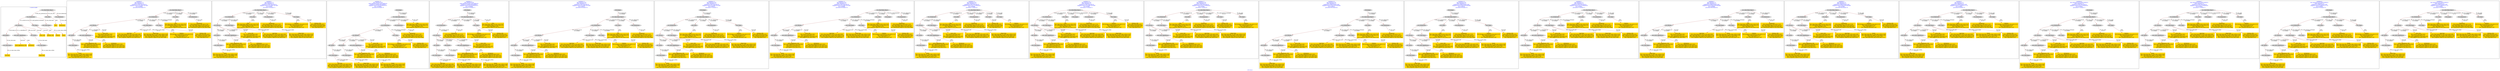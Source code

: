 digraph n0 {
fontcolor="blue"
remincross="true"
label="s01-cb.csv"
subgraph cluster_0 {
label="1-correct model"
n2[style="filled",color="white",fillcolor="lightgray",label="E12_Production1"];
n3[style="filled",color="white",fillcolor="lightgray",label="E21_Person1"];
n4[style="filled",color="white",fillcolor="lightgray",label="E55_Type1"];
n5[style="filled",color="white",fillcolor="lightgray",label="E52_Time-Span3"];
n6[style="filled",color="white",fillcolor="lightgray",label="E69_Death1"];
n7[style="filled",color="white",fillcolor="lightgray",label="E82_Actor_Appellation1"];
n8[style="filled",color="white",fillcolor="lightgray",label="E67_Birth1"];
n9[shape="plaintext",style="filled",fillcolor="gold",label="Actor_URI"];
n10[style="filled",color="white",fillcolor="lightgray",label="E22_Man-Made_Object1"];
n11[style="filled",color="white",fillcolor="lightgray",label="E35_Title1"];
n12[style="filled",color="white",fillcolor="lightgray",label="E54_Dimension1"];
n13[shape="plaintext",style="filled",fillcolor="gold",label="Title"];
n14[style="filled",color="white",fillcolor="lightgray",label="E52_Time-Span1"];
n15[shape="plaintext",style="filled",fillcolor="gold",label="Begin Date"];
n16[style="filled",color="white",fillcolor="lightgray",label="E52_Time-Span2"];
n17[shape="plaintext",style="filled",fillcolor="gold",label="End Date"];
n18[shape="plaintext",style="filled",fillcolor="gold",label="Dated"];
n19[shape="plaintext",style="filled",fillcolor="gold",label="Dimensions"];
n20[shape="plaintext",style="filled",fillcolor="gold",label="Medium_URI"];
n21[shape="plaintext",style="filled",fillcolor="gold",label="Medium"];
n22[shape="plaintext",style="filled",fillcolor="gold",label="Artist_Appellation_URI"];
n23[shape="plaintext",style="filled",fillcolor="gold",label="Attribution"];
}
subgraph cluster_1 {
label="candidate 0\nlink coherence:1.0\nnode coherence:1.0\nconfidence:0.44971645180276\nmapping score:0.5332388172675867\ncost:18.99886\n-precision:0.84-recall:0.76"
n25[style="filled",color="white",fillcolor="lightgray",label="E12_Production1"];
n26[style="filled",color="white",fillcolor="lightgray",label="E21_Person1"];
n27[style="filled",color="white",fillcolor="lightgray",label="E52_Time-Span2"];
n28[style="filled",color="white",fillcolor="lightgray",label="E55_Type1"];
n29[style="filled",color="white",fillcolor="lightgray",label="E67_Birth1"];
n30[style="filled",color="white",fillcolor="lightgray",label="E82_Actor_Appellation1"];
n31[style="filled",color="white",fillcolor="lightgray",label="E22_Man-Made_Object1"];
n32[style="filled",color="white",fillcolor="lightgray",label="E35_Title1"];
n33[style="filled",color="white",fillcolor="lightgray",label="E54_Dimension1"];
n34[style="filled",color="white",fillcolor="lightgray",label="E52_Time-Span1"];
n35[shape="plaintext",style="filled",fillcolor="gold",label="Title\n[E22_Man-Made_Object,P3_has_note,0.291]\n[E73_Information_Object,P3_has_note,0.25]\n[E35_Title,label,0.244]\n[E33_Linguistic_Object,P3_has_note,0.214]"];
n36[shape="plaintext",style="filled",fillcolor="gold",label="Dimensions\n[E54_Dimension,P3_has_note,0.754]\n[E22_Man-Made_Object,P3_has_note,0.1]\n[E22_Man-Made_Object,classLink,0.08]\n[E73_Information_Object,P3_has_note,0.066]"];
n37[shape="plaintext",style="filled",fillcolor="gold",label="Medium\n[E29_Design_or_Procedure,P3_has_note,0.315]\n[E57_Material,label,0.274]\n[E55_Type,label,0.272]\n[E57_Material,classLink,0.139]"];
n38[shape="plaintext",style="filled",fillcolor="gold",label="End Date\n[E52_Time-Span,P82b_end_of_the_end,0.456]\n[E52_Time-Span,P82_at_some_time_within,0.372]\n[E52_Time-Span,P82a_begin_of_the_begin,0.119]\n[E33_Linguistic_Object,P3_has_note,0.054]"];
n39[shape="plaintext",style="filled",fillcolor="gold",label="Dated\n[E52_Time-Span,P82_at_some_time_within,0.456]\n[E52_Time-Span,P82a_begin_of_the_begin,0.195]\n[E12_Production,P3_has_note,0.176]\n[E52_Time-Span,P82b_end_of_the_end,0.173]"];
n40[shape="plaintext",style="filled",fillcolor="gold",label="Actor_URI\n[E21_Person,classLink,0.381]\n[E39_Actor,classLink,0.273]\n[E82_Actor_Appellation,classLink,0.266]\n[E30_Right,P3_has_note,0.081]"];
n41[shape="plaintext",style="filled",fillcolor="gold",label="Artist_Appellation_URI\n[E82_Actor_Appellation,classLink,0.863]\n[E21_Person,classLink,0.07]\n[E39_Actor,classLink,0.052]\n[E30_Right,P3_has_note,0.015]"];
n42[shape="plaintext",style="filled",fillcolor="gold",label="Attribution\n[E82_Actor_Appellation,label,0.383]\n[E22_Man-Made_Object,P3_has_note,0.25]\n[E73_Information_Object,P3_has_note,0.201]\n[E33_Linguistic_Object,P3_has_note,0.166]"];
n43[shape="plaintext",style="filled",fillcolor="gold",label="Begin Date\n[E52_Time-Span,P82_at_some_time_within,0.432]\n[E52_Time-Span,P82a_begin_of_the_begin,0.282]\n[E52_Time-Span,P82b_end_of_the_end,0.22]\n[E33_Linguistic_Object,P3_has_note,0.066]"];
n44[shape="plaintext",style="filled",fillcolor="gold",label="Medium_URI\n[E55_Type,classLink,0.407]\n[E57_Material,classLink,0.365]\n[E74_Group,classLink,0.197]\n[E55_Type,label,0.032]"];
}
subgraph cluster_2 {
label="candidate 1\nlink coherence:1.0\nnode coherence:1.0\nconfidence:0.44971645180276\nmapping score:0.5332388172675867\ncost:18.9989\n-precision:0.79-recall:0.71"
n46[style="filled",color="white",fillcolor="lightgray",label="E12_Production1"];
n47[style="filled",color="white",fillcolor="lightgray",label="E21_Person1"];
n48[style="filled",color="white",fillcolor="lightgray",label="E52_Time-Span2"];
n49[style="filled",color="white",fillcolor="lightgray",label="E67_Birth1"];
n50[style="filled",color="white",fillcolor="lightgray",label="E82_Actor_Appellation1"];
n51[style="filled",color="white",fillcolor="lightgray",label="E22_Man-Made_Object1"];
n52[style="filled",color="white",fillcolor="lightgray",label="E35_Title1"];
n53[style="filled",color="white",fillcolor="lightgray",label="E54_Dimension1"];
n54[style="filled",color="white",fillcolor="lightgray",label="E55_Type2"];
n55[style="filled",color="white",fillcolor="lightgray",label="E52_Time-Span1"];
n56[shape="plaintext",style="filled",fillcolor="gold",label="Medium\n[E29_Design_or_Procedure,P3_has_note,0.315]\n[E57_Material,label,0.274]\n[E55_Type,label,0.272]\n[E57_Material,classLink,0.139]"];
n57[shape="plaintext",style="filled",fillcolor="gold",label="Title\n[E22_Man-Made_Object,P3_has_note,0.291]\n[E73_Information_Object,P3_has_note,0.25]\n[E35_Title,label,0.244]\n[E33_Linguistic_Object,P3_has_note,0.214]"];
n58[shape="plaintext",style="filled",fillcolor="gold",label="Dimensions\n[E54_Dimension,P3_has_note,0.754]\n[E22_Man-Made_Object,P3_has_note,0.1]\n[E22_Man-Made_Object,classLink,0.08]\n[E73_Information_Object,P3_has_note,0.066]"];
n59[shape="plaintext",style="filled",fillcolor="gold",label="End Date\n[E52_Time-Span,P82b_end_of_the_end,0.456]\n[E52_Time-Span,P82_at_some_time_within,0.372]\n[E52_Time-Span,P82a_begin_of_the_begin,0.119]\n[E33_Linguistic_Object,P3_has_note,0.054]"];
n60[shape="plaintext",style="filled",fillcolor="gold",label="Dated\n[E52_Time-Span,P82_at_some_time_within,0.456]\n[E52_Time-Span,P82a_begin_of_the_begin,0.195]\n[E12_Production,P3_has_note,0.176]\n[E52_Time-Span,P82b_end_of_the_end,0.173]"];
n61[shape="plaintext",style="filled",fillcolor="gold",label="Actor_URI\n[E21_Person,classLink,0.381]\n[E39_Actor,classLink,0.273]\n[E82_Actor_Appellation,classLink,0.266]\n[E30_Right,P3_has_note,0.081]"];
n62[shape="plaintext",style="filled",fillcolor="gold",label="Artist_Appellation_URI\n[E82_Actor_Appellation,classLink,0.863]\n[E21_Person,classLink,0.07]\n[E39_Actor,classLink,0.052]\n[E30_Right,P3_has_note,0.015]"];
n63[shape="plaintext",style="filled",fillcolor="gold",label="Attribution\n[E82_Actor_Appellation,label,0.383]\n[E22_Man-Made_Object,P3_has_note,0.25]\n[E73_Information_Object,P3_has_note,0.201]\n[E33_Linguistic_Object,P3_has_note,0.166]"];
n64[shape="plaintext",style="filled",fillcolor="gold",label="Medium_URI\n[E55_Type,classLink,0.407]\n[E57_Material,classLink,0.365]\n[E74_Group,classLink,0.197]\n[E55_Type,label,0.032]"];
n65[shape="plaintext",style="filled",fillcolor="gold",label="Begin Date\n[E52_Time-Span,P82_at_some_time_within,0.432]\n[E52_Time-Span,P82a_begin_of_the_begin,0.282]\n[E52_Time-Span,P82b_end_of_the_end,0.22]\n[E33_Linguistic_Object,P3_has_note,0.066]"];
}
subgraph cluster_3 {
label="candidate 10\nlink coherence:0.95\nnode coherence:0.9411764705882353\nconfidence:0.46949258916806674\nmapping score:0.5202230199187673\ncost:118.99882\n-precision:0.8-recall:0.76"
n67[style="filled",color="white",fillcolor="lightgray",label="E12_Production1"];
n68[style="filled",color="white",fillcolor="lightgray",label="E21_Person1"];
n69[style="filled",color="white",fillcolor="lightgray",label="E55_Type1"];
n70[style="filled",color="white",fillcolor="lightgray",label="E67_Birth1"];
n71[style="filled",color="white",fillcolor="lightgray",label="E69_Death1"];
n72[style="filled",color="white",fillcolor="lightgray",label="E82_Actor_Appellation1"];
n73[style="filled",color="white",fillcolor="lightgray",label="E22_Man-Made_Object1"];
n74[style="filled",color="white",fillcolor="lightgray",label="E54_Dimension1"];
n75[style="filled",color="white",fillcolor="lightgray",label="E38_Image1"];
n76[style="filled",color="white",fillcolor="lightgray",label="E52_Time-Span1"];
n77[style="filled",color="white",fillcolor="lightgray",label="E52_Time-Span3"];
n78[shape="plaintext",style="filled",fillcolor="gold",label="End Date\n[E52_Time-Span,P82b_end_of_the_end,0.456]\n[E52_Time-Span,P82_at_some_time_within,0.372]\n[E52_Time-Span,P82a_begin_of_the_begin,0.119]\n[E33_Linguistic_Object,P3_has_note,0.054]"];
n79[shape="plaintext",style="filled",fillcolor="gold",label="Dimensions\n[E54_Dimension,P3_has_note,0.754]\n[E22_Man-Made_Object,P3_has_note,0.1]\n[E22_Man-Made_Object,classLink,0.08]\n[E73_Information_Object,P3_has_note,0.066]"];
n80[shape="plaintext",style="filled",fillcolor="gold",label="Medium\n[E29_Design_or_Procedure,P3_has_note,0.315]\n[E57_Material,label,0.274]\n[E55_Type,label,0.272]\n[E57_Material,classLink,0.139]"];
n81[shape="plaintext",style="filled",fillcolor="gold",label="Begin Date\n[E52_Time-Span,P82_at_some_time_within,0.432]\n[E52_Time-Span,P82a_begin_of_the_begin,0.282]\n[E52_Time-Span,P82b_end_of_the_end,0.22]\n[E33_Linguistic_Object,P3_has_note,0.066]"];
n82[shape="plaintext",style="filled",fillcolor="gold",label="Actor_URI\n[E21_Person,classLink,0.381]\n[E39_Actor,classLink,0.273]\n[E82_Actor_Appellation,classLink,0.266]\n[E30_Right,P3_has_note,0.081]"];
n83[shape="plaintext",style="filled",fillcolor="gold",label="Artist_Appellation_URI\n[E82_Actor_Appellation,classLink,0.863]\n[E21_Person,classLink,0.07]\n[E39_Actor,classLink,0.052]\n[E30_Right,P3_has_note,0.015]"];
n84[shape="plaintext",style="filled",fillcolor="gold",label="Attribution\n[E82_Actor_Appellation,label,0.383]\n[E22_Man-Made_Object,P3_has_note,0.25]\n[E73_Information_Object,P3_has_note,0.201]\n[E33_Linguistic_Object,P3_has_note,0.166]"];
n85[shape="plaintext",style="filled",fillcolor="gold",label="Title\n[E22_Man-Made_Object,P3_has_note,0.291]\n[E73_Information_Object,P3_has_note,0.25]\n[E35_Title,label,0.244]\n[E33_Linguistic_Object,P3_has_note,0.214]"];
n86[shape="plaintext",style="filled",fillcolor="gold",label="Dated\n[E52_Time-Span,P82_at_some_time_within,0.456]\n[E52_Time-Span,P82a_begin_of_the_begin,0.195]\n[E12_Production,P3_has_note,0.176]\n[E52_Time-Span,P82b_end_of_the_end,0.173]"];
n87[shape="plaintext",style="filled",fillcolor="gold",label="Medium_URI\n[E55_Type,classLink,0.407]\n[E57_Material,classLink,0.365]\n[E74_Group,classLink,0.197]\n[E55_Type,label,0.032]"];
}
subgraph cluster_4 {
label="candidate 11\nlink coherence:0.95\nnode coherence:0.9411764705882353\nconfidence:0.46949258916806674\nmapping score:0.5202230199187673\ncost:118.99886\n-precision:0.75-recall:0.71"
n89[style="filled",color="white",fillcolor="lightgray",label="E12_Production1"];
n90[style="filled",color="white",fillcolor="lightgray",label="E21_Person1"];
n91[style="filled",color="white",fillcolor="lightgray",label="E67_Birth1"];
n92[style="filled",color="white",fillcolor="lightgray",label="E69_Death1"];
n93[style="filled",color="white",fillcolor="lightgray",label="E82_Actor_Appellation1"];
n94[style="filled",color="white",fillcolor="lightgray",label="E22_Man-Made_Object1"];
n95[style="filled",color="white",fillcolor="lightgray",label="E54_Dimension1"];
n96[style="filled",color="white",fillcolor="lightgray",label="E55_Type2"];
n97[style="filled",color="white",fillcolor="lightgray",label="E38_Image1"];
n98[style="filled",color="white",fillcolor="lightgray",label="E52_Time-Span1"];
n99[style="filled",color="white",fillcolor="lightgray",label="E52_Time-Span3"];
n100[shape="plaintext",style="filled",fillcolor="gold",label="Medium\n[E29_Design_or_Procedure,P3_has_note,0.315]\n[E57_Material,label,0.274]\n[E55_Type,label,0.272]\n[E57_Material,classLink,0.139]"];
n101[shape="plaintext",style="filled",fillcolor="gold",label="End Date\n[E52_Time-Span,P82b_end_of_the_end,0.456]\n[E52_Time-Span,P82_at_some_time_within,0.372]\n[E52_Time-Span,P82a_begin_of_the_begin,0.119]\n[E33_Linguistic_Object,P3_has_note,0.054]"];
n102[shape="plaintext",style="filled",fillcolor="gold",label="Dimensions\n[E54_Dimension,P3_has_note,0.754]\n[E22_Man-Made_Object,P3_has_note,0.1]\n[E22_Man-Made_Object,classLink,0.08]\n[E73_Information_Object,P3_has_note,0.066]"];
n103[shape="plaintext",style="filled",fillcolor="gold",label="Begin Date\n[E52_Time-Span,P82_at_some_time_within,0.432]\n[E52_Time-Span,P82a_begin_of_the_begin,0.282]\n[E52_Time-Span,P82b_end_of_the_end,0.22]\n[E33_Linguistic_Object,P3_has_note,0.066]"];
n104[shape="plaintext",style="filled",fillcolor="gold",label="Actor_URI\n[E21_Person,classLink,0.381]\n[E39_Actor,classLink,0.273]\n[E82_Actor_Appellation,classLink,0.266]\n[E30_Right,P3_has_note,0.081]"];
n105[shape="plaintext",style="filled",fillcolor="gold",label="Artist_Appellation_URI\n[E82_Actor_Appellation,classLink,0.863]\n[E21_Person,classLink,0.07]\n[E39_Actor,classLink,0.052]\n[E30_Right,P3_has_note,0.015]"];
n106[shape="plaintext",style="filled",fillcolor="gold",label="Attribution\n[E82_Actor_Appellation,label,0.383]\n[E22_Man-Made_Object,P3_has_note,0.25]\n[E73_Information_Object,P3_has_note,0.201]\n[E33_Linguistic_Object,P3_has_note,0.166]"];
n107[shape="plaintext",style="filled",fillcolor="gold",label="Title\n[E22_Man-Made_Object,P3_has_note,0.291]\n[E73_Information_Object,P3_has_note,0.25]\n[E35_Title,label,0.244]\n[E33_Linguistic_Object,P3_has_note,0.214]"];
n108[shape="plaintext",style="filled",fillcolor="gold",label="Medium_URI\n[E55_Type,classLink,0.407]\n[E57_Material,classLink,0.365]\n[E74_Group,classLink,0.197]\n[E55_Type,label,0.032]"];
n109[shape="plaintext",style="filled",fillcolor="gold",label="Dated\n[E52_Time-Span,P82_at_some_time_within,0.456]\n[E52_Time-Span,P82a_begin_of_the_begin,0.195]\n[E12_Production,P3_has_note,0.176]\n[E52_Time-Span,P82b_end_of_the_end,0.173]"];
}
subgraph cluster_5 {
label="candidate 12\nlink coherence:0.95\nnode coherence:1.0\nconfidence:0.44971645180276\nmapping score:0.5332388172675867\ncost:19.99874\n-precision:0.8-recall:0.76"
n111[style="filled",color="white",fillcolor="lightgray",label="E12_Production1"];
n112[style="filled",color="white",fillcolor="lightgray",label="E21_Person1"];
n113[style="filled",color="white",fillcolor="lightgray",label="E52_Time-Span2"];
n114[style="filled",color="white",fillcolor="lightgray",label="E55_Type1"];
n115[style="filled",color="white",fillcolor="lightgray",label="E67_Birth1"];
n116[style="filled",color="white",fillcolor="lightgray",label="E82_Actor_Appellation1"];
n117[style="filled",color="white",fillcolor="lightgray",label="E22_Man-Made_Object1"];
n118[style="filled",color="white",fillcolor="lightgray",label="E35_Title1"];
n119[style="filled",color="white",fillcolor="lightgray",label="E54_Dimension1"];
n120[style="filled",color="white",fillcolor="lightgray",label="E38_Image1"];
n121[style="filled",color="white",fillcolor="lightgray",label="E52_Time-Span1"];
n122[shape="plaintext",style="filled",fillcolor="gold",label="Title\n[E22_Man-Made_Object,P3_has_note,0.291]\n[E73_Information_Object,P3_has_note,0.25]\n[E35_Title,label,0.244]\n[E33_Linguistic_Object,P3_has_note,0.214]"];
n123[shape="plaintext",style="filled",fillcolor="gold",label="Dimensions\n[E54_Dimension,P3_has_note,0.754]\n[E22_Man-Made_Object,P3_has_note,0.1]\n[E22_Man-Made_Object,classLink,0.08]\n[E73_Information_Object,P3_has_note,0.066]"];
n124[shape="plaintext",style="filled",fillcolor="gold",label="Medium\n[E29_Design_or_Procedure,P3_has_note,0.315]\n[E57_Material,label,0.274]\n[E55_Type,label,0.272]\n[E57_Material,classLink,0.139]"];
n125[shape="plaintext",style="filled",fillcolor="gold",label="End Date\n[E52_Time-Span,P82b_end_of_the_end,0.456]\n[E52_Time-Span,P82_at_some_time_within,0.372]\n[E52_Time-Span,P82a_begin_of_the_begin,0.119]\n[E33_Linguistic_Object,P3_has_note,0.054]"];
n126[shape="plaintext",style="filled",fillcolor="gold",label="Dated\n[E52_Time-Span,P82_at_some_time_within,0.456]\n[E52_Time-Span,P82a_begin_of_the_begin,0.195]\n[E12_Production,P3_has_note,0.176]\n[E52_Time-Span,P82b_end_of_the_end,0.173]"];
n127[shape="plaintext",style="filled",fillcolor="gold",label="Actor_URI\n[E21_Person,classLink,0.381]\n[E39_Actor,classLink,0.273]\n[E82_Actor_Appellation,classLink,0.266]\n[E30_Right,P3_has_note,0.081]"];
n128[shape="plaintext",style="filled",fillcolor="gold",label="Artist_Appellation_URI\n[E82_Actor_Appellation,classLink,0.863]\n[E21_Person,classLink,0.07]\n[E39_Actor,classLink,0.052]\n[E30_Right,P3_has_note,0.015]"];
n129[shape="plaintext",style="filled",fillcolor="gold",label="Attribution\n[E82_Actor_Appellation,label,0.383]\n[E22_Man-Made_Object,P3_has_note,0.25]\n[E73_Information_Object,P3_has_note,0.201]\n[E33_Linguistic_Object,P3_has_note,0.166]"];
n130[shape="plaintext",style="filled",fillcolor="gold",label="Begin Date\n[E52_Time-Span,P82_at_some_time_within,0.432]\n[E52_Time-Span,P82a_begin_of_the_begin,0.282]\n[E52_Time-Span,P82b_end_of_the_end,0.22]\n[E33_Linguistic_Object,P3_has_note,0.066]"];
n131[shape="plaintext",style="filled",fillcolor="gold",label="Medium_URI\n[E55_Type,classLink,0.407]\n[E57_Material,classLink,0.365]\n[E74_Group,classLink,0.197]\n[E55_Type,label,0.032]"];
}
subgraph cluster_6 {
label="candidate 13\nlink coherence:0.95\nnode coherence:1.0\nconfidence:0.44971645180276\nmapping score:0.5332388172675867\ncost:19.99878\n-precision:0.75-recall:0.71"
n133[style="filled",color="white",fillcolor="lightgray",label="E12_Production1"];
n134[style="filled",color="white",fillcolor="lightgray",label="E21_Person1"];
n135[style="filled",color="white",fillcolor="lightgray",label="E52_Time-Span2"];
n136[style="filled",color="white",fillcolor="lightgray",label="E67_Birth1"];
n137[style="filled",color="white",fillcolor="lightgray",label="E82_Actor_Appellation1"];
n138[style="filled",color="white",fillcolor="lightgray",label="E22_Man-Made_Object1"];
n139[style="filled",color="white",fillcolor="lightgray",label="E35_Title1"];
n140[style="filled",color="white",fillcolor="lightgray",label="E54_Dimension1"];
n141[style="filled",color="white",fillcolor="lightgray",label="E55_Type2"];
n142[style="filled",color="white",fillcolor="lightgray",label="E38_Image1"];
n143[style="filled",color="white",fillcolor="lightgray",label="E52_Time-Span1"];
n144[shape="plaintext",style="filled",fillcolor="gold",label="Medium\n[E29_Design_or_Procedure,P3_has_note,0.315]\n[E57_Material,label,0.274]\n[E55_Type,label,0.272]\n[E57_Material,classLink,0.139]"];
n145[shape="plaintext",style="filled",fillcolor="gold",label="Title\n[E22_Man-Made_Object,P3_has_note,0.291]\n[E73_Information_Object,P3_has_note,0.25]\n[E35_Title,label,0.244]\n[E33_Linguistic_Object,P3_has_note,0.214]"];
n146[shape="plaintext",style="filled",fillcolor="gold",label="Dimensions\n[E54_Dimension,P3_has_note,0.754]\n[E22_Man-Made_Object,P3_has_note,0.1]\n[E22_Man-Made_Object,classLink,0.08]\n[E73_Information_Object,P3_has_note,0.066]"];
n147[shape="plaintext",style="filled",fillcolor="gold",label="End Date\n[E52_Time-Span,P82b_end_of_the_end,0.456]\n[E52_Time-Span,P82_at_some_time_within,0.372]\n[E52_Time-Span,P82a_begin_of_the_begin,0.119]\n[E33_Linguistic_Object,P3_has_note,0.054]"];
n148[shape="plaintext",style="filled",fillcolor="gold",label="Dated\n[E52_Time-Span,P82_at_some_time_within,0.456]\n[E52_Time-Span,P82a_begin_of_the_begin,0.195]\n[E12_Production,P3_has_note,0.176]\n[E52_Time-Span,P82b_end_of_the_end,0.173]"];
n149[shape="plaintext",style="filled",fillcolor="gold",label="Actor_URI\n[E21_Person,classLink,0.381]\n[E39_Actor,classLink,0.273]\n[E82_Actor_Appellation,classLink,0.266]\n[E30_Right,P3_has_note,0.081]"];
n150[shape="plaintext",style="filled",fillcolor="gold",label="Artist_Appellation_URI\n[E82_Actor_Appellation,classLink,0.863]\n[E21_Person,classLink,0.07]\n[E39_Actor,classLink,0.052]\n[E30_Right,P3_has_note,0.015]"];
n151[shape="plaintext",style="filled",fillcolor="gold",label="Attribution\n[E82_Actor_Appellation,label,0.383]\n[E22_Man-Made_Object,P3_has_note,0.25]\n[E73_Information_Object,P3_has_note,0.201]\n[E33_Linguistic_Object,P3_has_note,0.166]"];
n152[shape="plaintext",style="filled",fillcolor="gold",label="Medium_URI\n[E55_Type,classLink,0.407]\n[E57_Material,classLink,0.365]\n[E74_Group,classLink,0.197]\n[E55_Type,label,0.032]"];
n153[shape="plaintext",style="filled",fillcolor="gold",label="Begin Date\n[E52_Time-Span,P82_at_some_time_within,0.432]\n[E52_Time-Span,P82a_begin_of_the_begin,0.282]\n[E52_Time-Span,P82b_end_of_the_end,0.22]\n[E33_Linguistic_Object,P3_has_note,0.066]"];
}
subgraph cluster_7 {
label="candidate 14\nlink coherence:0.95\nnode coherence:1.0\nconfidence:0.44971645180276\nmapping score:0.5332388172675867\ncost:19.99886\n-precision:0.8-recall:0.76"
n155[style="filled",color="white",fillcolor="lightgray",label="E12_Production1"];
n156[style="filled",color="white",fillcolor="lightgray",label="E21_Person1"];
n157[style="filled",color="white",fillcolor="lightgray",label="E52_Time-Span2"];
n158[style="filled",color="white",fillcolor="lightgray",label="E55_Type1"];
n159[style="filled",color="white",fillcolor="lightgray",label="E67_Birth1"];
n160[style="filled",color="white",fillcolor="lightgray",label="E82_Actor_Appellation1"];
n161[style="filled",color="white",fillcolor="lightgray",label="E22_Man-Made_Object1"];
n162[style="filled",color="white",fillcolor="lightgray",label="E35_Title1"];
n163[style="filled",color="white",fillcolor="lightgray",label="E38_Image1"];
n164[style="filled",color="white",fillcolor="lightgray",label="E54_Dimension1"];
n165[style="filled",color="white",fillcolor="lightgray",label="E52_Time-Span1"];
n166[shape="plaintext",style="filled",fillcolor="gold",label="Title\n[E22_Man-Made_Object,P3_has_note,0.291]\n[E73_Information_Object,P3_has_note,0.25]\n[E35_Title,label,0.244]\n[E33_Linguistic_Object,P3_has_note,0.214]"];
n167[shape="plaintext",style="filled",fillcolor="gold",label="Dimensions\n[E54_Dimension,P3_has_note,0.754]\n[E22_Man-Made_Object,P3_has_note,0.1]\n[E22_Man-Made_Object,classLink,0.08]\n[E73_Information_Object,P3_has_note,0.066]"];
n168[shape="plaintext",style="filled",fillcolor="gold",label="Medium\n[E29_Design_or_Procedure,P3_has_note,0.315]\n[E57_Material,label,0.274]\n[E55_Type,label,0.272]\n[E57_Material,classLink,0.139]"];
n169[shape="plaintext",style="filled",fillcolor="gold",label="End Date\n[E52_Time-Span,P82b_end_of_the_end,0.456]\n[E52_Time-Span,P82_at_some_time_within,0.372]\n[E52_Time-Span,P82a_begin_of_the_begin,0.119]\n[E33_Linguistic_Object,P3_has_note,0.054]"];
n170[shape="plaintext",style="filled",fillcolor="gold",label="Dated\n[E52_Time-Span,P82_at_some_time_within,0.456]\n[E52_Time-Span,P82a_begin_of_the_begin,0.195]\n[E12_Production,P3_has_note,0.176]\n[E52_Time-Span,P82b_end_of_the_end,0.173]"];
n171[shape="plaintext",style="filled",fillcolor="gold",label="Actor_URI\n[E21_Person,classLink,0.381]\n[E39_Actor,classLink,0.273]\n[E82_Actor_Appellation,classLink,0.266]\n[E30_Right,P3_has_note,0.081]"];
n172[shape="plaintext",style="filled",fillcolor="gold",label="Artist_Appellation_URI\n[E82_Actor_Appellation,classLink,0.863]\n[E21_Person,classLink,0.07]\n[E39_Actor,classLink,0.052]\n[E30_Right,P3_has_note,0.015]"];
n173[shape="plaintext",style="filled",fillcolor="gold",label="Attribution\n[E82_Actor_Appellation,label,0.383]\n[E22_Man-Made_Object,P3_has_note,0.25]\n[E73_Information_Object,P3_has_note,0.201]\n[E33_Linguistic_Object,P3_has_note,0.166]"];
n174[shape="plaintext",style="filled",fillcolor="gold",label="Begin Date\n[E52_Time-Span,P82_at_some_time_within,0.432]\n[E52_Time-Span,P82a_begin_of_the_begin,0.282]\n[E52_Time-Span,P82b_end_of_the_end,0.22]\n[E33_Linguistic_Object,P3_has_note,0.066]"];
n175[shape="plaintext",style="filled",fillcolor="gold",label="Medium_URI\n[E55_Type,classLink,0.407]\n[E57_Material,classLink,0.365]\n[E74_Group,classLink,0.197]\n[E55_Type,label,0.032]"];
}
subgraph cluster_8 {
label="candidate 15\nlink coherence:0.95\nnode coherence:1.0\nconfidence:0.44971645180276\nmapping score:0.5165721506009201\ncost:19.99888\n-precision:0.7-recall:0.67"
n177[style="filled",color="white",fillcolor="lightgray",label="E12_Production1"];
n178[style="filled",color="white",fillcolor="lightgray",label="E21_Person1"];
n179[style="filled",color="white",fillcolor="lightgray",label="E52_Time-Span2"];
n180[style="filled",color="white",fillcolor="lightgray",label="E67_Birth1"];
n181[style="filled",color="white",fillcolor="lightgray",label="E82_Actor_Appellation1"];
n182[style="filled",color="white",fillcolor="lightgray",label="E22_Man-Made_Object1"];
n183[style="filled",color="white",fillcolor="lightgray",label="E35_Title1"];
n184[style="filled",color="white",fillcolor="lightgray",label="E54_Dimension1"];
n185[style="filled",color="white",fillcolor="lightgray",label="E55_Type1"];
n186[style="filled",color="white",fillcolor="lightgray",label="E55_Type2"];
n187[style="filled",color="white",fillcolor="lightgray",label="E52_Time-Span1"];
n188[shape="plaintext",style="filled",fillcolor="gold",label="Medium\n[E29_Design_or_Procedure,P3_has_note,0.315]\n[E57_Material,label,0.274]\n[E55_Type,label,0.272]\n[E57_Material,classLink,0.139]"];
n189[shape="plaintext",style="filled",fillcolor="gold",label="Title\n[E22_Man-Made_Object,P3_has_note,0.291]\n[E73_Information_Object,P3_has_note,0.25]\n[E35_Title,label,0.244]\n[E33_Linguistic_Object,P3_has_note,0.214]"];
n190[shape="plaintext",style="filled",fillcolor="gold",label="Dimensions\n[E54_Dimension,P3_has_note,0.754]\n[E22_Man-Made_Object,P3_has_note,0.1]\n[E22_Man-Made_Object,classLink,0.08]\n[E73_Information_Object,P3_has_note,0.066]"];
n191[shape="plaintext",style="filled",fillcolor="gold",label="End Date\n[E52_Time-Span,P82b_end_of_the_end,0.456]\n[E52_Time-Span,P82_at_some_time_within,0.372]\n[E52_Time-Span,P82a_begin_of_the_begin,0.119]\n[E33_Linguistic_Object,P3_has_note,0.054]"];
n192[shape="plaintext",style="filled",fillcolor="gold",label="Dated\n[E52_Time-Span,P82_at_some_time_within,0.456]\n[E52_Time-Span,P82a_begin_of_the_begin,0.195]\n[E12_Production,P3_has_note,0.176]\n[E52_Time-Span,P82b_end_of_the_end,0.173]"];
n193[shape="plaintext",style="filled",fillcolor="gold",label="Actor_URI\n[E21_Person,classLink,0.381]\n[E39_Actor,classLink,0.273]\n[E82_Actor_Appellation,classLink,0.266]\n[E30_Right,P3_has_note,0.081]"];
n194[shape="plaintext",style="filled",fillcolor="gold",label="Artist_Appellation_URI\n[E82_Actor_Appellation,classLink,0.863]\n[E21_Person,classLink,0.07]\n[E39_Actor,classLink,0.052]\n[E30_Right,P3_has_note,0.015]"];
n195[shape="plaintext",style="filled",fillcolor="gold",label="Attribution\n[E82_Actor_Appellation,label,0.383]\n[E22_Man-Made_Object,P3_has_note,0.25]\n[E73_Information_Object,P3_has_note,0.201]\n[E33_Linguistic_Object,P3_has_note,0.166]"];
n196[shape="plaintext",style="filled",fillcolor="gold",label="Begin Date\n[E52_Time-Span,P82_at_some_time_within,0.432]\n[E52_Time-Span,P82a_begin_of_the_begin,0.282]\n[E52_Time-Span,P82b_end_of_the_end,0.22]\n[E33_Linguistic_Object,P3_has_note,0.066]"];
n197[shape="plaintext",style="filled",fillcolor="gold",label="Medium_URI\n[E55_Type,classLink,0.407]\n[E57_Material,classLink,0.365]\n[E74_Group,classLink,0.197]\n[E55_Type,label,0.032]"];
}
subgraph cluster_9 {
label="candidate 16\nlink coherence:0.95\nnode coherence:1.0\nconfidence:0.44971645180276\nmapping score:0.5332388172675867\ncost:19.9989\n-precision:0.75-recall:0.71"
n199[style="filled",color="white",fillcolor="lightgray",label="E12_Production1"];
n200[style="filled",color="white",fillcolor="lightgray",label="E21_Person1"];
n201[style="filled",color="white",fillcolor="lightgray",label="E52_Time-Span2"];
n202[style="filled",color="white",fillcolor="lightgray",label="E67_Birth1"];
n203[style="filled",color="white",fillcolor="lightgray",label="E82_Actor_Appellation1"];
n204[style="filled",color="white",fillcolor="lightgray",label="E22_Man-Made_Object1"];
n205[style="filled",color="white",fillcolor="lightgray",label="E35_Title1"];
n206[style="filled",color="white",fillcolor="lightgray",label="E38_Image1"];
n207[style="filled",color="white",fillcolor="lightgray",label="E54_Dimension1"];
n208[style="filled",color="white",fillcolor="lightgray",label="E55_Type2"];
n209[style="filled",color="white",fillcolor="lightgray",label="E52_Time-Span1"];
n210[shape="plaintext",style="filled",fillcolor="gold",label="Medium\n[E29_Design_or_Procedure,P3_has_note,0.315]\n[E57_Material,label,0.274]\n[E55_Type,label,0.272]\n[E57_Material,classLink,0.139]"];
n211[shape="plaintext",style="filled",fillcolor="gold",label="Title\n[E22_Man-Made_Object,P3_has_note,0.291]\n[E73_Information_Object,P3_has_note,0.25]\n[E35_Title,label,0.244]\n[E33_Linguistic_Object,P3_has_note,0.214]"];
n212[shape="plaintext",style="filled",fillcolor="gold",label="Dimensions\n[E54_Dimension,P3_has_note,0.754]\n[E22_Man-Made_Object,P3_has_note,0.1]\n[E22_Man-Made_Object,classLink,0.08]\n[E73_Information_Object,P3_has_note,0.066]"];
n213[shape="plaintext",style="filled",fillcolor="gold",label="End Date\n[E52_Time-Span,P82b_end_of_the_end,0.456]\n[E52_Time-Span,P82_at_some_time_within,0.372]\n[E52_Time-Span,P82a_begin_of_the_begin,0.119]\n[E33_Linguistic_Object,P3_has_note,0.054]"];
n214[shape="plaintext",style="filled",fillcolor="gold",label="Dated\n[E52_Time-Span,P82_at_some_time_within,0.456]\n[E52_Time-Span,P82a_begin_of_the_begin,0.195]\n[E12_Production,P3_has_note,0.176]\n[E52_Time-Span,P82b_end_of_the_end,0.173]"];
n215[shape="plaintext",style="filled",fillcolor="gold",label="Actor_URI\n[E21_Person,classLink,0.381]\n[E39_Actor,classLink,0.273]\n[E82_Actor_Appellation,classLink,0.266]\n[E30_Right,P3_has_note,0.081]"];
n216[shape="plaintext",style="filled",fillcolor="gold",label="Artist_Appellation_URI\n[E82_Actor_Appellation,classLink,0.863]\n[E21_Person,classLink,0.07]\n[E39_Actor,classLink,0.052]\n[E30_Right,P3_has_note,0.015]"];
n217[shape="plaintext",style="filled",fillcolor="gold",label="Attribution\n[E82_Actor_Appellation,label,0.383]\n[E22_Man-Made_Object,P3_has_note,0.25]\n[E73_Information_Object,P3_has_note,0.201]\n[E33_Linguistic_Object,P3_has_note,0.166]"];
n218[shape="plaintext",style="filled",fillcolor="gold",label="Medium_URI\n[E55_Type,classLink,0.407]\n[E57_Material,classLink,0.365]\n[E74_Group,classLink,0.197]\n[E55_Type,label,0.032]"];
n219[shape="plaintext",style="filled",fillcolor="gold",label="Begin Date\n[E52_Time-Span,P82_at_some_time_within,0.432]\n[E52_Time-Span,P82a_begin_of_the_begin,0.282]\n[E52_Time-Span,P82b_end_of_the_end,0.22]\n[E33_Linguistic_Object,P3_has_note,0.066]"];
}
subgraph cluster_10 {
label="candidate 17\nlink coherence:0.95\nnode coherence:1.0\nconfidence:0.44971645180276\nmapping score:0.5165721506009201\ncost:19.9989\n-precision:0.7-recall:0.67"
n221[style="filled",color="white",fillcolor="lightgray",label="E12_Production1"];
n222[style="filled",color="white",fillcolor="lightgray",label="E21_Person1"];
n223[style="filled",color="white",fillcolor="lightgray",label="E52_Time-Span2"];
n224[style="filled",color="white",fillcolor="lightgray",label="E67_Birth1"];
n225[style="filled",color="white",fillcolor="lightgray",label="E82_Actor_Appellation1"];
n226[style="filled",color="white",fillcolor="lightgray",label="E22_Man-Made_Object1"];
n227[style="filled",color="white",fillcolor="lightgray",label="E35_Title1"];
n228[style="filled",color="white",fillcolor="lightgray",label="E54_Dimension1"];
n229[style="filled",color="white",fillcolor="lightgray",label="E55_Type1"];
n230[style="filled",color="white",fillcolor="lightgray",label="E55_Type2"];
n231[style="filled",color="white",fillcolor="lightgray",label="E52_Time-Span1"];
n232[shape="plaintext",style="filled",fillcolor="gold",label="Medium\n[E29_Design_or_Procedure,P3_has_note,0.315]\n[E57_Material,label,0.274]\n[E55_Type,label,0.272]\n[E57_Material,classLink,0.139]"];
n233[shape="plaintext",style="filled",fillcolor="gold",label="Title\n[E22_Man-Made_Object,P3_has_note,0.291]\n[E73_Information_Object,P3_has_note,0.25]\n[E35_Title,label,0.244]\n[E33_Linguistic_Object,P3_has_note,0.214]"];
n234[shape="plaintext",style="filled",fillcolor="gold",label="Dimensions\n[E54_Dimension,P3_has_note,0.754]\n[E22_Man-Made_Object,P3_has_note,0.1]\n[E22_Man-Made_Object,classLink,0.08]\n[E73_Information_Object,P3_has_note,0.066]"];
n235[shape="plaintext",style="filled",fillcolor="gold",label="End Date\n[E52_Time-Span,P82b_end_of_the_end,0.456]\n[E52_Time-Span,P82_at_some_time_within,0.372]\n[E52_Time-Span,P82a_begin_of_the_begin,0.119]\n[E33_Linguistic_Object,P3_has_note,0.054]"];
n236[shape="plaintext",style="filled",fillcolor="gold",label="Dated\n[E52_Time-Span,P82_at_some_time_within,0.456]\n[E52_Time-Span,P82a_begin_of_the_begin,0.195]\n[E12_Production,P3_has_note,0.176]\n[E52_Time-Span,P82b_end_of_the_end,0.173]"];
n237[shape="plaintext",style="filled",fillcolor="gold",label="Actor_URI\n[E21_Person,classLink,0.381]\n[E39_Actor,classLink,0.273]\n[E82_Actor_Appellation,classLink,0.266]\n[E30_Right,P3_has_note,0.081]"];
n238[shape="plaintext",style="filled",fillcolor="gold",label="Artist_Appellation_URI\n[E82_Actor_Appellation,classLink,0.863]\n[E21_Person,classLink,0.07]\n[E39_Actor,classLink,0.052]\n[E30_Right,P3_has_note,0.015]"];
n239[shape="plaintext",style="filled",fillcolor="gold",label="Attribution\n[E82_Actor_Appellation,label,0.383]\n[E22_Man-Made_Object,P3_has_note,0.25]\n[E73_Information_Object,P3_has_note,0.201]\n[E33_Linguistic_Object,P3_has_note,0.166]"];
n240[shape="plaintext",style="filled",fillcolor="gold",label="Begin Date\n[E52_Time-Span,P82_at_some_time_within,0.432]\n[E52_Time-Span,P82a_begin_of_the_begin,0.282]\n[E52_Time-Span,P82b_end_of_the_end,0.22]\n[E33_Linguistic_Object,P3_has_note,0.066]"];
n241[shape="plaintext",style="filled",fillcolor="gold",label="Medium_URI\n[E55_Type,classLink,0.407]\n[E57_Material,classLink,0.365]\n[E74_Group,classLink,0.197]\n[E55_Type,label,0.032]"];
}
subgraph cluster_11 {
label="candidate 18\nlink coherence:0.95\nnode coherence:1.0\nconfidence:0.4386532938151987\nmapping score:0.5295510979383996\ncost:19.99874\n-precision:0.85-recall:0.81"
n243[style="filled",color="white",fillcolor="lightgray",label="E12_Production1"];
n244[style="filled",color="white",fillcolor="lightgray",label="E21_Person1"];
n245[style="filled",color="white",fillcolor="lightgray",label="E52_Time-Span2"];
n246[style="filled",color="white",fillcolor="lightgray",label="E55_Type1"];
n247[style="filled",color="white",fillcolor="lightgray",label="E67_Birth1"];
n248[style="filled",color="white",fillcolor="lightgray",label="E82_Actor_Appellation1"];
n249[style="filled",color="white",fillcolor="lightgray",label="E22_Man-Made_Object1"];
n250[style="filled",color="white",fillcolor="lightgray",label="E35_Title1"];
n251[style="filled",color="white",fillcolor="lightgray",label="E54_Dimension1"];
n252[style="filled",color="white",fillcolor="lightgray",label="E38_Image1"];
n253[style="filled",color="white",fillcolor="lightgray",label="E52_Time-Span1"];
n254[shape="plaintext",style="filled",fillcolor="gold",label="Title\n[E22_Man-Made_Object,P3_has_note,0.291]\n[E73_Information_Object,P3_has_note,0.25]\n[E35_Title,label,0.244]\n[E33_Linguistic_Object,P3_has_note,0.214]"];
n255[shape="plaintext",style="filled",fillcolor="gold",label="Dimensions\n[E54_Dimension,P3_has_note,0.754]\n[E22_Man-Made_Object,P3_has_note,0.1]\n[E22_Man-Made_Object,classLink,0.08]\n[E73_Information_Object,P3_has_note,0.066]"];
n256[shape="plaintext",style="filled",fillcolor="gold",label="Medium\n[E29_Design_or_Procedure,P3_has_note,0.315]\n[E57_Material,label,0.274]\n[E55_Type,label,0.272]\n[E57_Material,classLink,0.139]"];
n257[shape="plaintext",style="filled",fillcolor="gold",label="End Date\n[E52_Time-Span,P82b_end_of_the_end,0.456]\n[E52_Time-Span,P82_at_some_time_within,0.372]\n[E52_Time-Span,P82a_begin_of_the_begin,0.119]\n[E33_Linguistic_Object,P3_has_note,0.054]"];
n258[shape="plaintext",style="filled",fillcolor="gold",label="Begin Date\n[E52_Time-Span,P82_at_some_time_within,0.432]\n[E52_Time-Span,P82a_begin_of_the_begin,0.282]\n[E52_Time-Span,P82b_end_of_the_end,0.22]\n[E33_Linguistic_Object,P3_has_note,0.066]"];
n259[shape="plaintext",style="filled",fillcolor="gold",label="Actor_URI\n[E21_Person,classLink,0.381]\n[E39_Actor,classLink,0.273]\n[E82_Actor_Appellation,classLink,0.266]\n[E30_Right,P3_has_note,0.081]"];
n260[shape="plaintext",style="filled",fillcolor="gold",label="Artist_Appellation_URI\n[E82_Actor_Appellation,classLink,0.863]\n[E21_Person,classLink,0.07]\n[E39_Actor,classLink,0.052]\n[E30_Right,P3_has_note,0.015]"];
n261[shape="plaintext",style="filled",fillcolor="gold",label="Attribution\n[E82_Actor_Appellation,label,0.383]\n[E22_Man-Made_Object,P3_has_note,0.25]\n[E73_Information_Object,P3_has_note,0.201]\n[E33_Linguistic_Object,P3_has_note,0.166]"];
n262[shape="plaintext",style="filled",fillcolor="gold",label="Dated\n[E52_Time-Span,P82_at_some_time_within,0.456]\n[E52_Time-Span,P82a_begin_of_the_begin,0.195]\n[E12_Production,P3_has_note,0.176]\n[E52_Time-Span,P82b_end_of_the_end,0.173]"];
n263[shape="plaintext",style="filled",fillcolor="gold",label="Medium_URI\n[E55_Type,classLink,0.407]\n[E57_Material,classLink,0.365]\n[E74_Group,classLink,0.197]\n[E55_Type,label,0.032]"];
}
subgraph cluster_12 {
label="candidate 19\nlink coherence:0.95\nnode coherence:1.0\nconfidence:0.4386532938151987\nmapping score:0.5295510979383996\ncost:19.99878\n-precision:0.8-recall:0.76"
n265[style="filled",color="white",fillcolor="lightgray",label="E12_Production1"];
n266[style="filled",color="white",fillcolor="lightgray",label="E21_Person1"];
n267[style="filled",color="white",fillcolor="lightgray",label="E52_Time-Span2"];
n268[style="filled",color="white",fillcolor="lightgray",label="E67_Birth1"];
n269[style="filled",color="white",fillcolor="lightgray",label="E82_Actor_Appellation1"];
n270[style="filled",color="white",fillcolor="lightgray",label="E22_Man-Made_Object1"];
n271[style="filled",color="white",fillcolor="lightgray",label="E35_Title1"];
n272[style="filled",color="white",fillcolor="lightgray",label="E54_Dimension1"];
n273[style="filled",color="white",fillcolor="lightgray",label="E55_Type2"];
n274[style="filled",color="white",fillcolor="lightgray",label="E38_Image1"];
n275[style="filled",color="white",fillcolor="lightgray",label="E52_Time-Span1"];
n276[shape="plaintext",style="filled",fillcolor="gold",label="Medium\n[E29_Design_or_Procedure,P3_has_note,0.315]\n[E57_Material,label,0.274]\n[E55_Type,label,0.272]\n[E57_Material,classLink,0.139]"];
n277[shape="plaintext",style="filled",fillcolor="gold",label="Title\n[E22_Man-Made_Object,P3_has_note,0.291]\n[E73_Information_Object,P3_has_note,0.25]\n[E35_Title,label,0.244]\n[E33_Linguistic_Object,P3_has_note,0.214]"];
n278[shape="plaintext",style="filled",fillcolor="gold",label="Dimensions\n[E54_Dimension,P3_has_note,0.754]\n[E22_Man-Made_Object,P3_has_note,0.1]\n[E22_Man-Made_Object,classLink,0.08]\n[E73_Information_Object,P3_has_note,0.066]"];
n279[shape="plaintext",style="filled",fillcolor="gold",label="End Date\n[E52_Time-Span,P82b_end_of_the_end,0.456]\n[E52_Time-Span,P82_at_some_time_within,0.372]\n[E52_Time-Span,P82a_begin_of_the_begin,0.119]\n[E33_Linguistic_Object,P3_has_note,0.054]"];
n280[shape="plaintext",style="filled",fillcolor="gold",label="Begin Date\n[E52_Time-Span,P82_at_some_time_within,0.432]\n[E52_Time-Span,P82a_begin_of_the_begin,0.282]\n[E52_Time-Span,P82b_end_of_the_end,0.22]\n[E33_Linguistic_Object,P3_has_note,0.066]"];
n281[shape="plaintext",style="filled",fillcolor="gold",label="Actor_URI\n[E21_Person,classLink,0.381]\n[E39_Actor,classLink,0.273]\n[E82_Actor_Appellation,classLink,0.266]\n[E30_Right,P3_has_note,0.081]"];
n282[shape="plaintext",style="filled",fillcolor="gold",label="Artist_Appellation_URI\n[E82_Actor_Appellation,classLink,0.863]\n[E21_Person,classLink,0.07]\n[E39_Actor,classLink,0.052]\n[E30_Right,P3_has_note,0.015]"];
n283[shape="plaintext",style="filled",fillcolor="gold",label="Attribution\n[E82_Actor_Appellation,label,0.383]\n[E22_Man-Made_Object,P3_has_note,0.25]\n[E73_Information_Object,P3_has_note,0.201]\n[E33_Linguistic_Object,P3_has_note,0.166]"];
n284[shape="plaintext",style="filled",fillcolor="gold",label="Medium_URI\n[E55_Type,classLink,0.407]\n[E57_Material,classLink,0.365]\n[E74_Group,classLink,0.197]\n[E55_Type,label,0.032]"];
n285[shape="plaintext",style="filled",fillcolor="gold",label="Dated\n[E52_Time-Span,P82_at_some_time_within,0.456]\n[E52_Time-Span,P82a_begin_of_the_begin,0.195]\n[E12_Production,P3_has_note,0.176]\n[E52_Time-Span,P82b_end_of_the_end,0.173]"];
}
subgraph cluster_13 {
label="candidate 2\nlink coherence:1.0\nnode coherence:1.0\nconfidence:0.44971645180276\nmapping score:0.5165721506009201\ncost:19.99881\n-precision:0.75-recall:0.71"
n287[style="filled",color="white",fillcolor="lightgray",label="E12_Production1"];
n288[style="filled",color="white",fillcolor="lightgray",label="E21_Person1"];
n289[style="filled",color="white",fillcolor="lightgray",label="E52_Time-Span2"];
n290[style="filled",color="white",fillcolor="lightgray",label="E55_Type1"];
n291[style="filled",color="white",fillcolor="lightgray",label="E67_Birth1"];
n292[style="filled",color="white",fillcolor="lightgray",label="E82_Actor_Appellation1"];
n293[style="filled",color="white",fillcolor="lightgray",label="E22_Man-Made_Object1"];
n294[style="filled",color="white",fillcolor="lightgray",label="E35_Title1"];
n295[style="filled",color="white",fillcolor="lightgray",label="E54_Dimension1"];
n296[style="filled",color="white",fillcolor="lightgray",label="E55_Type2"];
n297[style="filled",color="white",fillcolor="lightgray",label="E52_Time-Span1"];
n298[shape="plaintext",style="filled",fillcolor="gold",label="Medium\n[E29_Design_or_Procedure,P3_has_note,0.315]\n[E57_Material,label,0.274]\n[E55_Type,label,0.272]\n[E57_Material,classLink,0.139]"];
n299[shape="plaintext",style="filled",fillcolor="gold",label="Title\n[E22_Man-Made_Object,P3_has_note,0.291]\n[E73_Information_Object,P3_has_note,0.25]\n[E35_Title,label,0.244]\n[E33_Linguistic_Object,P3_has_note,0.214]"];
n300[shape="plaintext",style="filled",fillcolor="gold",label="Dimensions\n[E54_Dimension,P3_has_note,0.754]\n[E22_Man-Made_Object,P3_has_note,0.1]\n[E22_Man-Made_Object,classLink,0.08]\n[E73_Information_Object,P3_has_note,0.066]"];
n301[shape="plaintext",style="filled",fillcolor="gold",label="End Date\n[E52_Time-Span,P82b_end_of_the_end,0.456]\n[E52_Time-Span,P82_at_some_time_within,0.372]\n[E52_Time-Span,P82a_begin_of_the_begin,0.119]\n[E33_Linguistic_Object,P3_has_note,0.054]"];
n302[shape="plaintext",style="filled",fillcolor="gold",label="Dated\n[E52_Time-Span,P82_at_some_time_within,0.456]\n[E52_Time-Span,P82a_begin_of_the_begin,0.195]\n[E12_Production,P3_has_note,0.176]\n[E52_Time-Span,P82b_end_of_the_end,0.173]"];
n303[shape="plaintext",style="filled",fillcolor="gold",label="Actor_URI\n[E21_Person,classLink,0.381]\n[E39_Actor,classLink,0.273]\n[E82_Actor_Appellation,classLink,0.266]\n[E30_Right,P3_has_note,0.081]"];
n304[shape="plaintext",style="filled",fillcolor="gold",label="Artist_Appellation_URI\n[E82_Actor_Appellation,classLink,0.863]\n[E21_Person,classLink,0.07]\n[E39_Actor,classLink,0.052]\n[E30_Right,P3_has_note,0.015]"];
n305[shape="plaintext",style="filled",fillcolor="gold",label="Attribution\n[E82_Actor_Appellation,label,0.383]\n[E22_Man-Made_Object,P3_has_note,0.25]\n[E73_Information_Object,P3_has_note,0.201]\n[E33_Linguistic_Object,P3_has_note,0.166]"];
n306[shape="plaintext",style="filled",fillcolor="gold",label="Begin Date\n[E52_Time-Span,P82_at_some_time_within,0.432]\n[E52_Time-Span,P82a_begin_of_the_begin,0.282]\n[E52_Time-Span,P82b_end_of_the_end,0.22]\n[E33_Linguistic_Object,P3_has_note,0.066]"];
n307[shape="plaintext",style="filled",fillcolor="gold",label="Medium_URI\n[E55_Type,classLink,0.407]\n[E57_Material,classLink,0.365]\n[E74_Group,classLink,0.197]\n[E55_Type,label,0.032]"];
}
subgraph cluster_14 {
label="candidate 3\nlink coherence:1.0\nnode coherence:1.0\nconfidence:0.4386532938151987\nmapping score:0.5295510979383996\ncost:18.99886\n-precision:0.89-recall:0.81"
n309[style="filled",color="white",fillcolor="lightgray",label="E12_Production1"];
n310[style="filled",color="white",fillcolor="lightgray",label="E21_Person1"];
n311[style="filled",color="white",fillcolor="lightgray",label="E52_Time-Span2"];
n312[style="filled",color="white",fillcolor="lightgray",label="E55_Type1"];
n313[style="filled",color="white",fillcolor="lightgray",label="E67_Birth1"];
n314[style="filled",color="white",fillcolor="lightgray",label="E82_Actor_Appellation1"];
n315[style="filled",color="white",fillcolor="lightgray",label="E22_Man-Made_Object1"];
n316[style="filled",color="white",fillcolor="lightgray",label="E35_Title1"];
n317[style="filled",color="white",fillcolor="lightgray",label="E54_Dimension1"];
n318[style="filled",color="white",fillcolor="lightgray",label="E52_Time-Span1"];
n319[shape="plaintext",style="filled",fillcolor="gold",label="Title\n[E22_Man-Made_Object,P3_has_note,0.291]\n[E73_Information_Object,P3_has_note,0.25]\n[E35_Title,label,0.244]\n[E33_Linguistic_Object,P3_has_note,0.214]"];
n320[shape="plaintext",style="filled",fillcolor="gold",label="Dimensions\n[E54_Dimension,P3_has_note,0.754]\n[E22_Man-Made_Object,P3_has_note,0.1]\n[E22_Man-Made_Object,classLink,0.08]\n[E73_Information_Object,P3_has_note,0.066]"];
n321[shape="plaintext",style="filled",fillcolor="gold",label="Medium\n[E29_Design_or_Procedure,P3_has_note,0.315]\n[E57_Material,label,0.274]\n[E55_Type,label,0.272]\n[E57_Material,classLink,0.139]"];
n322[shape="plaintext",style="filled",fillcolor="gold",label="End Date\n[E52_Time-Span,P82b_end_of_the_end,0.456]\n[E52_Time-Span,P82_at_some_time_within,0.372]\n[E52_Time-Span,P82a_begin_of_the_begin,0.119]\n[E33_Linguistic_Object,P3_has_note,0.054]"];
n323[shape="plaintext",style="filled",fillcolor="gold",label="Begin Date\n[E52_Time-Span,P82_at_some_time_within,0.432]\n[E52_Time-Span,P82a_begin_of_the_begin,0.282]\n[E52_Time-Span,P82b_end_of_the_end,0.22]\n[E33_Linguistic_Object,P3_has_note,0.066]"];
n324[shape="plaintext",style="filled",fillcolor="gold",label="Actor_URI\n[E21_Person,classLink,0.381]\n[E39_Actor,classLink,0.273]\n[E82_Actor_Appellation,classLink,0.266]\n[E30_Right,P3_has_note,0.081]"];
n325[shape="plaintext",style="filled",fillcolor="gold",label="Artist_Appellation_URI\n[E82_Actor_Appellation,classLink,0.863]\n[E21_Person,classLink,0.07]\n[E39_Actor,classLink,0.052]\n[E30_Right,P3_has_note,0.015]"];
n326[shape="plaintext",style="filled",fillcolor="gold",label="Attribution\n[E82_Actor_Appellation,label,0.383]\n[E22_Man-Made_Object,P3_has_note,0.25]\n[E73_Information_Object,P3_has_note,0.201]\n[E33_Linguistic_Object,P3_has_note,0.166]"];
n327[shape="plaintext",style="filled",fillcolor="gold",label="Dated\n[E52_Time-Span,P82_at_some_time_within,0.456]\n[E52_Time-Span,P82a_begin_of_the_begin,0.195]\n[E12_Production,P3_has_note,0.176]\n[E52_Time-Span,P82b_end_of_the_end,0.173]"];
n328[shape="plaintext",style="filled",fillcolor="gold",label="Medium_URI\n[E55_Type,classLink,0.407]\n[E57_Material,classLink,0.365]\n[E74_Group,classLink,0.197]\n[E55_Type,label,0.032]"];
}
subgraph cluster_15 {
label="candidate 4\nlink coherence:1.0\nnode coherence:1.0\nconfidence:0.4386532938151987\nmapping score:0.5295510979383996\ncost:18.9989\n-precision:0.84-recall:0.76"
n330[style="filled",color="white",fillcolor="lightgray",label="E12_Production1"];
n331[style="filled",color="white",fillcolor="lightgray",label="E21_Person1"];
n332[style="filled",color="white",fillcolor="lightgray",label="E52_Time-Span2"];
n333[style="filled",color="white",fillcolor="lightgray",label="E67_Birth1"];
n334[style="filled",color="white",fillcolor="lightgray",label="E82_Actor_Appellation1"];
n335[style="filled",color="white",fillcolor="lightgray",label="E22_Man-Made_Object1"];
n336[style="filled",color="white",fillcolor="lightgray",label="E35_Title1"];
n337[style="filled",color="white",fillcolor="lightgray",label="E54_Dimension1"];
n338[style="filled",color="white",fillcolor="lightgray",label="E55_Type2"];
n339[style="filled",color="white",fillcolor="lightgray",label="E52_Time-Span1"];
n340[shape="plaintext",style="filled",fillcolor="gold",label="Medium\n[E29_Design_or_Procedure,P3_has_note,0.315]\n[E57_Material,label,0.274]\n[E55_Type,label,0.272]\n[E57_Material,classLink,0.139]"];
n341[shape="plaintext",style="filled",fillcolor="gold",label="Title\n[E22_Man-Made_Object,P3_has_note,0.291]\n[E73_Information_Object,P3_has_note,0.25]\n[E35_Title,label,0.244]\n[E33_Linguistic_Object,P3_has_note,0.214]"];
n342[shape="plaintext",style="filled",fillcolor="gold",label="Dimensions\n[E54_Dimension,P3_has_note,0.754]\n[E22_Man-Made_Object,P3_has_note,0.1]\n[E22_Man-Made_Object,classLink,0.08]\n[E73_Information_Object,P3_has_note,0.066]"];
n343[shape="plaintext",style="filled",fillcolor="gold",label="End Date\n[E52_Time-Span,P82b_end_of_the_end,0.456]\n[E52_Time-Span,P82_at_some_time_within,0.372]\n[E52_Time-Span,P82a_begin_of_the_begin,0.119]\n[E33_Linguistic_Object,P3_has_note,0.054]"];
n344[shape="plaintext",style="filled",fillcolor="gold",label="Begin Date\n[E52_Time-Span,P82_at_some_time_within,0.432]\n[E52_Time-Span,P82a_begin_of_the_begin,0.282]\n[E52_Time-Span,P82b_end_of_the_end,0.22]\n[E33_Linguistic_Object,P3_has_note,0.066]"];
n345[shape="plaintext",style="filled",fillcolor="gold",label="Actor_URI\n[E21_Person,classLink,0.381]\n[E39_Actor,classLink,0.273]\n[E82_Actor_Appellation,classLink,0.266]\n[E30_Right,P3_has_note,0.081]"];
n346[shape="plaintext",style="filled",fillcolor="gold",label="Artist_Appellation_URI\n[E82_Actor_Appellation,classLink,0.863]\n[E21_Person,classLink,0.07]\n[E39_Actor,classLink,0.052]\n[E30_Right,P3_has_note,0.015]"];
n347[shape="plaintext",style="filled",fillcolor="gold",label="Attribution\n[E82_Actor_Appellation,label,0.383]\n[E22_Man-Made_Object,P3_has_note,0.25]\n[E73_Information_Object,P3_has_note,0.201]\n[E33_Linguistic_Object,P3_has_note,0.166]"];
n348[shape="plaintext",style="filled",fillcolor="gold",label="Medium_URI\n[E55_Type,classLink,0.407]\n[E57_Material,classLink,0.365]\n[E74_Group,classLink,0.197]\n[E55_Type,label,0.032]"];
n349[shape="plaintext",style="filled",fillcolor="gold",label="Dated\n[E52_Time-Span,P82_at_some_time_within,0.456]\n[E52_Time-Span,P82a_begin_of_the_begin,0.195]\n[E12_Production,P3_has_note,0.176]\n[E52_Time-Span,P82b_end_of_the_end,0.173]"];
}
subgraph cluster_16 {
label="candidate 5\nlink coherence:1.0\nnode coherence:1.0\nconfidence:0.4386532938151987\nmapping score:0.512884431271733\ncost:19.99881\n-precision:0.8-recall:0.76"
n351[style="filled",color="white",fillcolor="lightgray",label="E12_Production1"];
n352[style="filled",color="white",fillcolor="lightgray",label="E21_Person1"];
n353[style="filled",color="white",fillcolor="lightgray",label="E52_Time-Span2"];
n354[style="filled",color="white",fillcolor="lightgray",label="E55_Type1"];
n355[style="filled",color="white",fillcolor="lightgray",label="E67_Birth1"];
n356[style="filled",color="white",fillcolor="lightgray",label="E82_Actor_Appellation1"];
n357[style="filled",color="white",fillcolor="lightgray",label="E22_Man-Made_Object1"];
n358[style="filled",color="white",fillcolor="lightgray",label="E35_Title1"];
n359[style="filled",color="white",fillcolor="lightgray",label="E54_Dimension1"];
n360[style="filled",color="white",fillcolor="lightgray",label="E55_Type2"];
n361[style="filled",color="white",fillcolor="lightgray",label="E52_Time-Span1"];
n362[shape="plaintext",style="filled",fillcolor="gold",label="Medium\n[E29_Design_or_Procedure,P3_has_note,0.315]\n[E57_Material,label,0.274]\n[E55_Type,label,0.272]\n[E57_Material,classLink,0.139]"];
n363[shape="plaintext",style="filled",fillcolor="gold",label="Title\n[E22_Man-Made_Object,P3_has_note,0.291]\n[E73_Information_Object,P3_has_note,0.25]\n[E35_Title,label,0.244]\n[E33_Linguistic_Object,P3_has_note,0.214]"];
n364[shape="plaintext",style="filled",fillcolor="gold",label="Dimensions\n[E54_Dimension,P3_has_note,0.754]\n[E22_Man-Made_Object,P3_has_note,0.1]\n[E22_Man-Made_Object,classLink,0.08]\n[E73_Information_Object,P3_has_note,0.066]"];
n365[shape="plaintext",style="filled",fillcolor="gold",label="End Date\n[E52_Time-Span,P82b_end_of_the_end,0.456]\n[E52_Time-Span,P82_at_some_time_within,0.372]\n[E52_Time-Span,P82a_begin_of_the_begin,0.119]\n[E33_Linguistic_Object,P3_has_note,0.054]"];
n366[shape="plaintext",style="filled",fillcolor="gold",label="Begin Date\n[E52_Time-Span,P82_at_some_time_within,0.432]\n[E52_Time-Span,P82a_begin_of_the_begin,0.282]\n[E52_Time-Span,P82b_end_of_the_end,0.22]\n[E33_Linguistic_Object,P3_has_note,0.066]"];
n367[shape="plaintext",style="filled",fillcolor="gold",label="Actor_URI\n[E21_Person,classLink,0.381]\n[E39_Actor,classLink,0.273]\n[E82_Actor_Appellation,classLink,0.266]\n[E30_Right,P3_has_note,0.081]"];
n368[shape="plaintext",style="filled",fillcolor="gold",label="Artist_Appellation_URI\n[E82_Actor_Appellation,classLink,0.863]\n[E21_Person,classLink,0.07]\n[E39_Actor,classLink,0.052]\n[E30_Right,P3_has_note,0.015]"];
n369[shape="plaintext",style="filled",fillcolor="gold",label="Attribution\n[E82_Actor_Appellation,label,0.383]\n[E22_Man-Made_Object,P3_has_note,0.25]\n[E73_Information_Object,P3_has_note,0.201]\n[E33_Linguistic_Object,P3_has_note,0.166]"];
n370[shape="plaintext",style="filled",fillcolor="gold",label="Dated\n[E52_Time-Span,P82_at_some_time_within,0.456]\n[E52_Time-Span,P82a_begin_of_the_begin,0.195]\n[E12_Production,P3_has_note,0.176]\n[E52_Time-Span,P82b_end_of_the_end,0.173]"];
n371[shape="plaintext",style="filled",fillcolor="gold",label="Medium_URI\n[E55_Type,classLink,0.407]\n[E57_Material,classLink,0.365]\n[E74_Group,classLink,0.197]\n[E55_Type,label,0.032]"];
}
subgraph cluster_17 {
label="candidate 6\nlink coherence:0.9523809523809523\nnode coherence:1.0\nconfidence:0.44971645180276\nmapping score:0.5165721506009201\ncost:20.99869\n-precision:0.71-recall:0.71"
n373[style="filled",color="white",fillcolor="lightgray",label="E12_Production1"];
n374[style="filled",color="white",fillcolor="lightgray",label="E21_Person1"];
n375[style="filled",color="white",fillcolor="lightgray",label="E52_Time-Span2"];
n376[style="filled",color="white",fillcolor="lightgray",label="E55_Type1"];
n377[style="filled",color="white",fillcolor="lightgray",label="E67_Birth1"];
n378[style="filled",color="white",fillcolor="lightgray",label="E82_Actor_Appellation1"];
n379[style="filled",color="white",fillcolor="lightgray",label="E22_Man-Made_Object1"];
n380[style="filled",color="white",fillcolor="lightgray",label="E35_Title1"];
n381[style="filled",color="white",fillcolor="lightgray",label="E54_Dimension1"];
n382[style="filled",color="white",fillcolor="lightgray",label="E55_Type2"];
n383[style="filled",color="white",fillcolor="lightgray",label="E38_Image1"];
n384[style="filled",color="white",fillcolor="lightgray",label="E52_Time-Span1"];
n385[shape="plaintext",style="filled",fillcolor="gold",label="Medium\n[E29_Design_or_Procedure,P3_has_note,0.315]\n[E57_Material,label,0.274]\n[E55_Type,label,0.272]\n[E57_Material,classLink,0.139]"];
n386[shape="plaintext",style="filled",fillcolor="gold",label="Title\n[E22_Man-Made_Object,P3_has_note,0.291]\n[E73_Information_Object,P3_has_note,0.25]\n[E35_Title,label,0.244]\n[E33_Linguistic_Object,P3_has_note,0.214]"];
n387[shape="plaintext",style="filled",fillcolor="gold",label="Dimensions\n[E54_Dimension,P3_has_note,0.754]\n[E22_Man-Made_Object,P3_has_note,0.1]\n[E22_Man-Made_Object,classLink,0.08]\n[E73_Information_Object,P3_has_note,0.066]"];
n388[shape="plaintext",style="filled",fillcolor="gold",label="End Date\n[E52_Time-Span,P82b_end_of_the_end,0.456]\n[E52_Time-Span,P82_at_some_time_within,0.372]\n[E52_Time-Span,P82a_begin_of_the_begin,0.119]\n[E33_Linguistic_Object,P3_has_note,0.054]"];
n389[shape="plaintext",style="filled",fillcolor="gold",label="Dated\n[E52_Time-Span,P82_at_some_time_within,0.456]\n[E52_Time-Span,P82a_begin_of_the_begin,0.195]\n[E12_Production,P3_has_note,0.176]\n[E52_Time-Span,P82b_end_of_the_end,0.173]"];
n390[shape="plaintext",style="filled",fillcolor="gold",label="Actor_URI\n[E21_Person,classLink,0.381]\n[E39_Actor,classLink,0.273]\n[E82_Actor_Appellation,classLink,0.266]\n[E30_Right,P3_has_note,0.081]"];
n391[shape="plaintext",style="filled",fillcolor="gold",label="Artist_Appellation_URI\n[E82_Actor_Appellation,classLink,0.863]\n[E21_Person,classLink,0.07]\n[E39_Actor,classLink,0.052]\n[E30_Right,P3_has_note,0.015]"];
n392[shape="plaintext",style="filled",fillcolor="gold",label="Attribution\n[E82_Actor_Appellation,label,0.383]\n[E22_Man-Made_Object,P3_has_note,0.25]\n[E73_Information_Object,P3_has_note,0.201]\n[E33_Linguistic_Object,P3_has_note,0.166]"];
n393[shape="plaintext",style="filled",fillcolor="gold",label="Begin Date\n[E52_Time-Span,P82_at_some_time_within,0.432]\n[E52_Time-Span,P82a_begin_of_the_begin,0.282]\n[E52_Time-Span,P82b_end_of_the_end,0.22]\n[E33_Linguistic_Object,P3_has_note,0.066]"];
n394[shape="plaintext",style="filled",fillcolor="gold",label="Medium_URI\n[E55_Type,classLink,0.407]\n[E57_Material,classLink,0.365]\n[E74_Group,classLink,0.197]\n[E55_Type,label,0.032]"];
}
subgraph cluster_18 {
label="candidate 7\nlink coherence:0.9523809523809523\nnode coherence:1.0\nconfidence:0.44971645180276\nmapping score:0.5165721506009201\ncost:20.99881\n-precision:0.71-recall:0.71"
n396[style="filled",color="white",fillcolor="lightgray",label="E12_Production1"];
n397[style="filled",color="white",fillcolor="lightgray",label="E21_Person1"];
n398[style="filled",color="white",fillcolor="lightgray",label="E52_Time-Span2"];
n399[style="filled",color="white",fillcolor="lightgray",label="E55_Type1"];
n400[style="filled",color="white",fillcolor="lightgray",label="E67_Birth1"];
n401[style="filled",color="white",fillcolor="lightgray",label="E82_Actor_Appellation1"];
n402[style="filled",color="white",fillcolor="lightgray",label="E22_Man-Made_Object1"];
n403[style="filled",color="white",fillcolor="lightgray",label="E35_Title1"];
n404[style="filled",color="white",fillcolor="lightgray",label="E38_Image1"];
n405[style="filled",color="white",fillcolor="lightgray",label="E54_Dimension1"];
n406[style="filled",color="white",fillcolor="lightgray",label="E55_Type2"];
n407[style="filled",color="white",fillcolor="lightgray",label="E52_Time-Span1"];
n408[shape="plaintext",style="filled",fillcolor="gold",label="Medium\n[E29_Design_or_Procedure,P3_has_note,0.315]\n[E57_Material,label,0.274]\n[E55_Type,label,0.272]\n[E57_Material,classLink,0.139]"];
n409[shape="plaintext",style="filled",fillcolor="gold",label="Title\n[E22_Man-Made_Object,P3_has_note,0.291]\n[E73_Information_Object,P3_has_note,0.25]\n[E35_Title,label,0.244]\n[E33_Linguistic_Object,P3_has_note,0.214]"];
n410[shape="plaintext",style="filled",fillcolor="gold",label="Dimensions\n[E54_Dimension,P3_has_note,0.754]\n[E22_Man-Made_Object,P3_has_note,0.1]\n[E22_Man-Made_Object,classLink,0.08]\n[E73_Information_Object,P3_has_note,0.066]"];
n411[shape="plaintext",style="filled",fillcolor="gold",label="End Date\n[E52_Time-Span,P82b_end_of_the_end,0.456]\n[E52_Time-Span,P82_at_some_time_within,0.372]\n[E52_Time-Span,P82a_begin_of_the_begin,0.119]\n[E33_Linguistic_Object,P3_has_note,0.054]"];
n412[shape="plaintext",style="filled",fillcolor="gold",label="Dated\n[E52_Time-Span,P82_at_some_time_within,0.456]\n[E52_Time-Span,P82a_begin_of_the_begin,0.195]\n[E12_Production,P3_has_note,0.176]\n[E52_Time-Span,P82b_end_of_the_end,0.173]"];
n413[shape="plaintext",style="filled",fillcolor="gold",label="Actor_URI\n[E21_Person,classLink,0.381]\n[E39_Actor,classLink,0.273]\n[E82_Actor_Appellation,classLink,0.266]\n[E30_Right,P3_has_note,0.081]"];
n414[shape="plaintext",style="filled",fillcolor="gold",label="Artist_Appellation_URI\n[E82_Actor_Appellation,classLink,0.863]\n[E21_Person,classLink,0.07]\n[E39_Actor,classLink,0.052]\n[E30_Right,P3_has_note,0.015]"];
n415[shape="plaintext",style="filled",fillcolor="gold",label="Attribution\n[E82_Actor_Appellation,label,0.383]\n[E22_Man-Made_Object,P3_has_note,0.25]\n[E73_Information_Object,P3_has_note,0.201]\n[E33_Linguistic_Object,P3_has_note,0.166]"];
n416[shape="plaintext",style="filled",fillcolor="gold",label="Begin Date\n[E52_Time-Span,P82_at_some_time_within,0.432]\n[E52_Time-Span,P82a_begin_of_the_begin,0.282]\n[E52_Time-Span,P82b_end_of_the_end,0.22]\n[E33_Linguistic_Object,P3_has_note,0.066]"];
n417[shape="plaintext",style="filled",fillcolor="gold",label="Medium_URI\n[E55_Type,classLink,0.407]\n[E57_Material,classLink,0.365]\n[E74_Group,classLink,0.197]\n[E55_Type,label,0.032]"];
}
subgraph cluster_19 {
label="candidate 8\nlink coherence:0.9523809523809523\nnode coherence:1.0\nconfidence:0.4386532938151987\nmapping score:0.512884431271733\ncost:20.99869\n-precision:0.76-recall:0.76"
n419[style="filled",color="white",fillcolor="lightgray",label="E12_Production1"];
n420[style="filled",color="white",fillcolor="lightgray",label="E21_Person1"];
n421[style="filled",color="white",fillcolor="lightgray",label="E52_Time-Span2"];
n422[style="filled",color="white",fillcolor="lightgray",label="E55_Type1"];
n423[style="filled",color="white",fillcolor="lightgray",label="E67_Birth1"];
n424[style="filled",color="white",fillcolor="lightgray",label="E82_Actor_Appellation1"];
n425[style="filled",color="white",fillcolor="lightgray",label="E22_Man-Made_Object1"];
n426[style="filled",color="white",fillcolor="lightgray",label="E35_Title1"];
n427[style="filled",color="white",fillcolor="lightgray",label="E54_Dimension1"];
n428[style="filled",color="white",fillcolor="lightgray",label="E55_Type2"];
n429[style="filled",color="white",fillcolor="lightgray",label="E38_Image1"];
n430[style="filled",color="white",fillcolor="lightgray",label="E52_Time-Span1"];
n431[shape="plaintext",style="filled",fillcolor="gold",label="Medium\n[E29_Design_or_Procedure,P3_has_note,0.315]\n[E57_Material,label,0.274]\n[E55_Type,label,0.272]\n[E57_Material,classLink,0.139]"];
n432[shape="plaintext",style="filled",fillcolor="gold",label="Title\n[E22_Man-Made_Object,P3_has_note,0.291]\n[E73_Information_Object,P3_has_note,0.25]\n[E35_Title,label,0.244]\n[E33_Linguistic_Object,P3_has_note,0.214]"];
n433[shape="plaintext",style="filled",fillcolor="gold",label="Dimensions\n[E54_Dimension,P3_has_note,0.754]\n[E22_Man-Made_Object,P3_has_note,0.1]\n[E22_Man-Made_Object,classLink,0.08]\n[E73_Information_Object,P3_has_note,0.066]"];
n434[shape="plaintext",style="filled",fillcolor="gold",label="End Date\n[E52_Time-Span,P82b_end_of_the_end,0.456]\n[E52_Time-Span,P82_at_some_time_within,0.372]\n[E52_Time-Span,P82a_begin_of_the_begin,0.119]\n[E33_Linguistic_Object,P3_has_note,0.054]"];
n435[shape="plaintext",style="filled",fillcolor="gold",label="Begin Date\n[E52_Time-Span,P82_at_some_time_within,0.432]\n[E52_Time-Span,P82a_begin_of_the_begin,0.282]\n[E52_Time-Span,P82b_end_of_the_end,0.22]\n[E33_Linguistic_Object,P3_has_note,0.066]"];
n436[shape="plaintext",style="filled",fillcolor="gold",label="Actor_URI\n[E21_Person,classLink,0.381]\n[E39_Actor,classLink,0.273]\n[E82_Actor_Appellation,classLink,0.266]\n[E30_Right,P3_has_note,0.081]"];
n437[shape="plaintext",style="filled",fillcolor="gold",label="Artist_Appellation_URI\n[E82_Actor_Appellation,classLink,0.863]\n[E21_Person,classLink,0.07]\n[E39_Actor,classLink,0.052]\n[E30_Right,P3_has_note,0.015]"];
n438[shape="plaintext",style="filled",fillcolor="gold",label="Attribution\n[E82_Actor_Appellation,label,0.383]\n[E22_Man-Made_Object,P3_has_note,0.25]\n[E73_Information_Object,P3_has_note,0.201]\n[E33_Linguistic_Object,P3_has_note,0.166]"];
n439[shape="plaintext",style="filled",fillcolor="gold",label="Dated\n[E52_Time-Span,P82_at_some_time_within,0.456]\n[E52_Time-Span,P82a_begin_of_the_begin,0.195]\n[E12_Production,P3_has_note,0.176]\n[E52_Time-Span,P82b_end_of_the_end,0.173]"];
n440[shape="plaintext",style="filled",fillcolor="gold",label="Medium_URI\n[E55_Type,classLink,0.407]\n[E57_Material,classLink,0.365]\n[E74_Group,classLink,0.197]\n[E55_Type,label,0.032]"];
}
subgraph cluster_20 {
label="candidate 9\nlink coherence:0.9523809523809523\nnode coherence:1.0\nconfidence:0.4386532938151987\nmapping score:0.512884431271733\ncost:20.99881\n-precision:0.76-recall:0.76"
n442[style="filled",color="white",fillcolor="lightgray",label="E12_Production1"];
n443[style="filled",color="white",fillcolor="lightgray",label="E21_Person1"];
n444[style="filled",color="white",fillcolor="lightgray",label="E52_Time-Span2"];
n445[style="filled",color="white",fillcolor="lightgray",label="E55_Type1"];
n446[style="filled",color="white",fillcolor="lightgray",label="E67_Birth1"];
n447[style="filled",color="white",fillcolor="lightgray",label="E82_Actor_Appellation1"];
n448[style="filled",color="white",fillcolor="lightgray",label="E22_Man-Made_Object1"];
n449[style="filled",color="white",fillcolor="lightgray",label="E35_Title1"];
n450[style="filled",color="white",fillcolor="lightgray",label="E38_Image1"];
n451[style="filled",color="white",fillcolor="lightgray",label="E54_Dimension1"];
n452[style="filled",color="white",fillcolor="lightgray",label="E55_Type2"];
n453[style="filled",color="white",fillcolor="lightgray",label="E52_Time-Span1"];
n454[shape="plaintext",style="filled",fillcolor="gold",label="Medium\n[E29_Design_or_Procedure,P3_has_note,0.315]\n[E57_Material,label,0.274]\n[E55_Type,label,0.272]\n[E57_Material,classLink,0.139]"];
n455[shape="plaintext",style="filled",fillcolor="gold",label="Title\n[E22_Man-Made_Object,P3_has_note,0.291]\n[E73_Information_Object,P3_has_note,0.25]\n[E35_Title,label,0.244]\n[E33_Linguistic_Object,P3_has_note,0.214]"];
n456[shape="plaintext",style="filled",fillcolor="gold",label="Dimensions\n[E54_Dimension,P3_has_note,0.754]\n[E22_Man-Made_Object,P3_has_note,0.1]\n[E22_Man-Made_Object,classLink,0.08]\n[E73_Information_Object,P3_has_note,0.066]"];
n457[shape="plaintext",style="filled",fillcolor="gold",label="End Date\n[E52_Time-Span,P82b_end_of_the_end,0.456]\n[E52_Time-Span,P82_at_some_time_within,0.372]\n[E52_Time-Span,P82a_begin_of_the_begin,0.119]\n[E33_Linguistic_Object,P3_has_note,0.054]"];
n458[shape="plaintext",style="filled",fillcolor="gold",label="Begin Date\n[E52_Time-Span,P82_at_some_time_within,0.432]\n[E52_Time-Span,P82a_begin_of_the_begin,0.282]\n[E52_Time-Span,P82b_end_of_the_end,0.22]\n[E33_Linguistic_Object,P3_has_note,0.066]"];
n459[shape="plaintext",style="filled",fillcolor="gold",label="Actor_URI\n[E21_Person,classLink,0.381]\n[E39_Actor,classLink,0.273]\n[E82_Actor_Appellation,classLink,0.266]\n[E30_Right,P3_has_note,0.081]"];
n460[shape="plaintext",style="filled",fillcolor="gold",label="Artist_Appellation_URI\n[E82_Actor_Appellation,classLink,0.863]\n[E21_Person,classLink,0.07]\n[E39_Actor,classLink,0.052]\n[E30_Right,P3_has_note,0.015]"];
n461[shape="plaintext",style="filled",fillcolor="gold",label="Attribution\n[E82_Actor_Appellation,label,0.383]\n[E22_Man-Made_Object,P3_has_note,0.25]\n[E73_Information_Object,P3_has_note,0.201]\n[E33_Linguistic_Object,P3_has_note,0.166]"];
n462[shape="plaintext",style="filled",fillcolor="gold",label="Dated\n[E52_Time-Span,P82_at_some_time_within,0.456]\n[E52_Time-Span,P82a_begin_of_the_begin,0.195]\n[E12_Production,P3_has_note,0.176]\n[E52_Time-Span,P82b_end_of_the_end,0.173]"];
n463[shape="plaintext",style="filled",fillcolor="gold",label="Medium_URI\n[E55_Type,classLink,0.407]\n[E57_Material,classLink,0.365]\n[E74_Group,classLink,0.197]\n[E55_Type,label,0.032]"];
}
n2 -> n3[color="brown",fontcolor="black",label="P14_carried_out_by"]
n2 -> n4[color="brown",fontcolor="black",label="P32_used_general_technique"]
n2 -> n5[color="brown",fontcolor="black",label="P4_has_time-span"]
n3 -> n6[color="brown",fontcolor="black",label="P100i_died_in"]
n3 -> n7[color="brown",fontcolor="black",label="P131_is_identified_by"]
n3 -> n8[color="brown",fontcolor="black",label="P98i_was_born"]
n3 -> n9[color="brown",fontcolor="black",label="classLink"]
n10 -> n11[color="brown",fontcolor="black",label="P102_has_title"]
n10 -> n2[color="brown",fontcolor="black",label="P108i_was_produced_by"]
n10 -> n12[color="brown",fontcolor="black",label="P43_has_dimension"]
n11 -> n13[color="brown",fontcolor="black",label="label"]
n14 -> n15[color="brown",fontcolor="black",label="P82_at_some_time_within"]
n16 -> n17[color="brown",fontcolor="black",label="P82_at_some_time_within"]
n5 -> n18[color="brown",fontcolor="black",label="P82_at_some_time_within"]
n12 -> n19[color="brown",fontcolor="black",label="P3_has_note"]
n4 -> n20[color="brown",fontcolor="black",label="classLink"]
n4 -> n21[color="brown",fontcolor="black",label="label"]
n8 -> n14[color="brown",fontcolor="black",label="P4_has_time-span"]
n6 -> n16[color="brown",fontcolor="black",label="P4_has_time-span"]
n7 -> n22[color="brown",fontcolor="black",label="classLink"]
n7 -> n23[color="brown",fontcolor="black",label="label"]
n25 -> n26[color="brown",fontcolor="black",label="P14_carried_out_by\nw=0.99984"]
n25 -> n27[color="brown",fontcolor="black",label="P4_has_time-span\nw=0.99989"]
n25 -> n28[color="brown",fontcolor="black",label="P32_used_general_technique\nw=0.99991"]
n26 -> n29[color="brown",fontcolor="black",label="P98i_was_born\nw=0.99989"]
n26 -> n30[color="brown",fontcolor="black",label="P131_is_identified_by\nw=0.99984"]
n31 -> n25[color="brown",fontcolor="black",label="P108i_was_produced_by\nw=0.99983"]
n31 -> n32[color="brown",fontcolor="black",label="P102_has_title\nw=0.99985"]
n31 -> n33[color="brown",fontcolor="black",label="P43_has_dimension\nw=0.99988"]
n29 -> n34[color="brown",fontcolor="black",label="P4_has_time-span\nw=0.99993"]
n32 -> n35[color="brown",fontcolor="black",label="label\nw=1.0"]
n33 -> n36[color="brown",fontcolor="black",label="P3_has_note\nw=1.0"]
n28 -> n37[color="brown",fontcolor="black",label="label\nw=1.0"]
n27 -> n38[color="brown",fontcolor="black",label="P82b_end_of_the_end\nw=1.0"]
n34 -> n39[color="brown",fontcolor="black",label="P82_at_some_time_within\nw=1.0"]
n26 -> n40[color="brown",fontcolor="black",label="classLink\nw=1.0"]
n30 -> n41[color="brown",fontcolor="black",label="classLink\nw=1.0"]
n30 -> n42[color="brown",fontcolor="black",label="label\nw=1.0"]
n27 -> n43[color="brown",fontcolor="black",label="P82a_begin_of_the_begin\nw=1.0"]
n28 -> n44[color="brown",fontcolor="black",label="classLink\nw=1.0"]
n46 -> n47[color="brown",fontcolor="black",label="P14_carried_out_by\nw=0.99984"]
n46 -> n48[color="brown",fontcolor="black",label="P4_has_time-span\nw=0.99989"]
n47 -> n49[color="brown",fontcolor="black",label="P98i_was_born\nw=0.99989"]
n47 -> n50[color="brown",fontcolor="black",label="P131_is_identified_by\nw=0.99984"]
n51 -> n46[color="brown",fontcolor="black",label="P108i_was_produced_by\nw=0.99983"]
n51 -> n52[color="brown",fontcolor="black",label="P102_has_title\nw=0.99985"]
n51 -> n53[color="brown",fontcolor="black",label="P43_has_dimension\nw=0.99988"]
n51 -> n54[color="brown",fontcolor="black",label="P2_has_type\nw=0.99995"]
n49 -> n55[color="brown",fontcolor="black",label="P4_has_time-span\nw=0.99993"]
n54 -> n56[color="brown",fontcolor="black",label="label\nw=1.0"]
n52 -> n57[color="brown",fontcolor="black",label="label\nw=1.0"]
n53 -> n58[color="brown",fontcolor="black",label="P3_has_note\nw=1.0"]
n48 -> n59[color="brown",fontcolor="black",label="P82b_end_of_the_end\nw=1.0"]
n55 -> n60[color="brown",fontcolor="black",label="P82_at_some_time_within\nw=1.0"]
n47 -> n61[color="brown",fontcolor="black",label="classLink\nw=1.0"]
n50 -> n62[color="brown",fontcolor="black",label="classLink\nw=1.0"]
n50 -> n63[color="brown",fontcolor="black",label="label\nw=1.0"]
n54 -> n64[color="brown",fontcolor="black",label="classLink\nw=1.0"]
n48 -> n65[color="brown",fontcolor="black",label="P82a_begin_of_the_begin\nw=1.0"]
n67 -> n68[color="brown",fontcolor="black",label="P14_carried_out_by\nw=0.99984"]
n67 -> n69[color="brown",fontcolor="black",label="P32_used_general_technique\nw=0.99991"]
n68 -> n70[color="brown",fontcolor="black",label="P98i_was_born\nw=0.99989"]
n68 -> n71[color="brown",fontcolor="black",label="P100i_died_in\nw=0.99989"]
n68 -> n72[color="brown",fontcolor="black",label="P131_is_identified_by\nw=0.99984"]
n73 -> n67[color="brown",fontcolor="black",label="P108i_was_produced_by\nw=0.99983"]
n73 -> n74[color="brown",fontcolor="black",label="P43_has_dimension\nw=0.99988"]
n75 -> n73[color="brown",fontcolor="black",label="P138_represents\nw=0.99988"]
n70 -> n76[color="brown",fontcolor="black",label="P4_has_time-span\nw=0.99993"]
n71 -> n77[color="brown",fontcolor="black",label="P4_has_time-span\nw=0.99993"]
n76 -> n78[color="brown",fontcolor="black",label="P82b_end_of_the_end\nw=100.0"]
n74 -> n79[color="brown",fontcolor="black",label="P3_has_note\nw=1.0"]
n69 -> n80[color="brown",fontcolor="black",label="label\nw=1.0"]
n76 -> n81[color="brown",fontcolor="black",label="P82_at_some_time_within\nw=1.0"]
n68 -> n82[color="brown",fontcolor="black",label="classLink\nw=1.0"]
n72 -> n83[color="brown",fontcolor="black",label="classLink\nw=1.0"]
n72 -> n84[color="brown",fontcolor="black",label="label\nw=1.0"]
n73 -> n85[color="brown",fontcolor="black",label="P3_has_note\nw=1.0"]
n77 -> n86[color="brown",fontcolor="black",label="P82_at_some_time_within\nw=1.0"]
n69 -> n87[color="brown",fontcolor="black",label="classLink\nw=1.0"]
n89 -> n90[color="brown",fontcolor="black",label="P14_carried_out_by\nw=0.99984"]
n90 -> n91[color="brown",fontcolor="black",label="P98i_was_born\nw=0.99989"]
n90 -> n92[color="brown",fontcolor="black",label="P100i_died_in\nw=0.99989"]
n90 -> n93[color="brown",fontcolor="black",label="P131_is_identified_by\nw=0.99984"]
n94 -> n89[color="brown",fontcolor="black",label="P108i_was_produced_by\nw=0.99983"]
n94 -> n95[color="brown",fontcolor="black",label="P43_has_dimension\nw=0.99988"]
n94 -> n96[color="brown",fontcolor="black",label="P2_has_type\nw=0.99995"]
n97 -> n94[color="brown",fontcolor="black",label="P138_represents\nw=0.99988"]
n91 -> n98[color="brown",fontcolor="black",label="P4_has_time-span\nw=0.99993"]
n92 -> n99[color="brown",fontcolor="black",label="P4_has_time-span\nw=0.99993"]
n96 -> n100[color="brown",fontcolor="black",label="label\nw=1.0"]
n98 -> n101[color="brown",fontcolor="black",label="P82b_end_of_the_end\nw=100.0"]
n95 -> n102[color="brown",fontcolor="black",label="P3_has_note\nw=1.0"]
n98 -> n103[color="brown",fontcolor="black",label="P82_at_some_time_within\nw=1.0"]
n90 -> n104[color="brown",fontcolor="black",label="classLink\nw=1.0"]
n93 -> n105[color="brown",fontcolor="black",label="classLink\nw=1.0"]
n93 -> n106[color="brown",fontcolor="black",label="label\nw=1.0"]
n94 -> n107[color="brown",fontcolor="black",label="P3_has_note\nw=1.0"]
n96 -> n108[color="brown",fontcolor="black",label="classLink\nw=1.0"]
n99 -> n109[color="brown",fontcolor="black",label="P82_at_some_time_within\nw=1.0"]
n111 -> n112[color="brown",fontcolor="black",label="P14_carried_out_by\nw=0.99984"]
n111 -> n113[color="brown",fontcolor="black",label="P4_has_time-span\nw=0.99989"]
n111 -> n114[color="brown",fontcolor="black",label="P32_used_general_technique\nw=0.99991"]
n112 -> n115[color="brown",fontcolor="black",label="P98i_was_born\nw=0.99989"]
n112 -> n116[color="brown",fontcolor="black",label="P131_is_identified_by\nw=0.99984"]
n117 -> n111[color="brown",fontcolor="black",label="P108i_was_produced_by\nw=0.99983"]
n117 -> n118[color="brown",fontcolor="black",label="P102_has_title\nw=0.99985"]
n117 -> n119[color="brown",fontcolor="black",label="P43_has_dimension\nw=0.99988"]
n120 -> n117[color="brown",fontcolor="black",label="P138_represents\nw=0.99988"]
n115 -> n121[color="brown",fontcolor="black",label="P4_has_time-span\nw=0.99993"]
n118 -> n122[color="brown",fontcolor="black",label="label\nw=1.0"]
n119 -> n123[color="brown",fontcolor="black",label="P3_has_note\nw=1.0"]
n114 -> n124[color="brown",fontcolor="black",label="label\nw=1.0"]
n113 -> n125[color="brown",fontcolor="black",label="P82b_end_of_the_end\nw=1.0"]
n121 -> n126[color="brown",fontcolor="black",label="P82_at_some_time_within\nw=1.0"]
n112 -> n127[color="brown",fontcolor="black",label="classLink\nw=1.0"]
n116 -> n128[color="brown",fontcolor="black",label="classLink\nw=1.0"]
n116 -> n129[color="brown",fontcolor="black",label="label\nw=1.0"]
n113 -> n130[color="brown",fontcolor="black",label="P82a_begin_of_the_begin\nw=1.0"]
n114 -> n131[color="brown",fontcolor="black",label="classLink\nw=1.0"]
n133 -> n134[color="brown",fontcolor="black",label="P14_carried_out_by\nw=0.99984"]
n133 -> n135[color="brown",fontcolor="black",label="P4_has_time-span\nw=0.99989"]
n134 -> n136[color="brown",fontcolor="black",label="P98i_was_born\nw=0.99989"]
n134 -> n137[color="brown",fontcolor="black",label="P131_is_identified_by\nw=0.99984"]
n138 -> n133[color="brown",fontcolor="black",label="P108i_was_produced_by\nw=0.99983"]
n138 -> n139[color="brown",fontcolor="black",label="P102_has_title\nw=0.99985"]
n138 -> n140[color="brown",fontcolor="black",label="P43_has_dimension\nw=0.99988"]
n138 -> n141[color="brown",fontcolor="black",label="P2_has_type\nw=0.99995"]
n142 -> n138[color="brown",fontcolor="black",label="P138_represents\nw=0.99988"]
n136 -> n143[color="brown",fontcolor="black",label="P4_has_time-span\nw=0.99993"]
n141 -> n144[color="brown",fontcolor="black",label="label\nw=1.0"]
n139 -> n145[color="brown",fontcolor="black",label="label\nw=1.0"]
n140 -> n146[color="brown",fontcolor="black",label="P3_has_note\nw=1.0"]
n135 -> n147[color="brown",fontcolor="black",label="P82b_end_of_the_end\nw=1.0"]
n143 -> n148[color="brown",fontcolor="black",label="P82_at_some_time_within\nw=1.0"]
n134 -> n149[color="brown",fontcolor="black",label="classLink\nw=1.0"]
n137 -> n150[color="brown",fontcolor="black",label="classLink\nw=1.0"]
n137 -> n151[color="brown",fontcolor="black",label="label\nw=1.0"]
n141 -> n152[color="brown",fontcolor="black",label="classLink\nw=1.0"]
n135 -> n153[color="brown",fontcolor="black",label="P82a_begin_of_the_begin\nw=1.0"]
n155 -> n156[color="brown",fontcolor="black",label="P14_carried_out_by\nw=0.99984"]
n155 -> n157[color="brown",fontcolor="black",label="P4_has_time-span\nw=0.99989"]
n155 -> n158[color="brown",fontcolor="black",label="P32_used_general_technique\nw=0.99991"]
n156 -> n159[color="brown",fontcolor="black",label="P98i_was_born\nw=0.99989"]
n156 -> n160[color="brown",fontcolor="black",label="P131_is_identified_by\nw=0.99984"]
n161 -> n155[color="brown",fontcolor="black",label="P108i_was_produced_by\nw=0.99983"]
n161 -> n162[color="brown",fontcolor="black",label="P102_has_title\nw=0.99985"]
n161 -> n163[color="brown",fontcolor="black",label="P138i_has_representation\nw=1.0"]
n161 -> n164[color="brown",fontcolor="black",label="P43_has_dimension\nw=0.99988"]
n159 -> n165[color="brown",fontcolor="black",label="P4_has_time-span\nw=0.99993"]
n162 -> n166[color="brown",fontcolor="black",label="label\nw=1.0"]
n164 -> n167[color="brown",fontcolor="black",label="P3_has_note\nw=1.0"]
n158 -> n168[color="brown",fontcolor="black",label="label\nw=1.0"]
n157 -> n169[color="brown",fontcolor="black",label="P82b_end_of_the_end\nw=1.0"]
n165 -> n170[color="brown",fontcolor="black",label="P82_at_some_time_within\nw=1.0"]
n156 -> n171[color="brown",fontcolor="black",label="classLink\nw=1.0"]
n160 -> n172[color="brown",fontcolor="black",label="classLink\nw=1.0"]
n160 -> n173[color="brown",fontcolor="black",label="label\nw=1.0"]
n157 -> n174[color="brown",fontcolor="black",label="P82a_begin_of_the_begin\nw=1.0"]
n158 -> n175[color="brown",fontcolor="black",label="classLink\nw=1.0"]
n177 -> n178[color="brown",fontcolor="black",label="P14_carried_out_by\nw=0.99984"]
n177 -> n179[color="brown",fontcolor="black",label="P4_has_time-span\nw=0.99989"]
n178 -> n180[color="brown",fontcolor="black",label="P98i_was_born\nw=0.99989"]
n178 -> n181[color="brown",fontcolor="black",label="P131_is_identified_by\nw=0.99984"]
n182 -> n177[color="brown",fontcolor="black",label="P108i_was_produced_by\nw=0.99983"]
n182 -> n183[color="brown",fontcolor="black",label="P102_has_title\nw=0.99985"]
n182 -> n184[color="brown",fontcolor="black",label="P43_has_dimension\nw=0.99988"]
n182 -> n185[color="brown",fontcolor="black",label="P2_has_type\nw=0.99998"]
n182 -> n186[color="brown",fontcolor="black",label="P2_has_type\nw=0.99995"]
n180 -> n187[color="brown",fontcolor="black",label="P4_has_time-span\nw=0.99993"]
n186 -> n188[color="brown",fontcolor="black",label="label\nw=1.0"]
n183 -> n189[color="brown",fontcolor="black",label="label\nw=1.0"]
n184 -> n190[color="brown",fontcolor="black",label="P3_has_note\nw=1.0"]
n179 -> n191[color="brown",fontcolor="black",label="P82b_end_of_the_end\nw=1.0"]
n187 -> n192[color="brown",fontcolor="black",label="P82_at_some_time_within\nw=1.0"]
n178 -> n193[color="brown",fontcolor="black",label="classLink\nw=1.0"]
n181 -> n194[color="brown",fontcolor="black",label="classLink\nw=1.0"]
n181 -> n195[color="brown",fontcolor="black",label="label\nw=1.0"]
n179 -> n196[color="brown",fontcolor="black",label="P82a_begin_of_the_begin\nw=1.0"]
n185 -> n197[color="brown",fontcolor="black",label="classLink\nw=1.0"]
n199 -> n200[color="brown",fontcolor="black",label="P14_carried_out_by\nw=0.99984"]
n199 -> n201[color="brown",fontcolor="black",label="P4_has_time-span\nw=0.99989"]
n200 -> n202[color="brown",fontcolor="black",label="P98i_was_born\nw=0.99989"]
n200 -> n203[color="brown",fontcolor="black",label="P131_is_identified_by\nw=0.99984"]
n204 -> n199[color="brown",fontcolor="black",label="P108i_was_produced_by\nw=0.99983"]
n204 -> n205[color="brown",fontcolor="black",label="P102_has_title\nw=0.99985"]
n204 -> n206[color="brown",fontcolor="black",label="P138i_has_representation\nw=1.0"]
n204 -> n207[color="brown",fontcolor="black",label="P43_has_dimension\nw=0.99988"]
n204 -> n208[color="brown",fontcolor="black",label="P2_has_type\nw=0.99995"]
n202 -> n209[color="brown",fontcolor="black",label="P4_has_time-span\nw=0.99993"]
n208 -> n210[color="brown",fontcolor="black",label="label\nw=1.0"]
n205 -> n211[color="brown",fontcolor="black",label="label\nw=1.0"]
n207 -> n212[color="brown",fontcolor="black",label="P3_has_note\nw=1.0"]
n201 -> n213[color="brown",fontcolor="black",label="P82b_end_of_the_end\nw=1.0"]
n209 -> n214[color="brown",fontcolor="black",label="P82_at_some_time_within\nw=1.0"]
n200 -> n215[color="brown",fontcolor="black",label="classLink\nw=1.0"]
n203 -> n216[color="brown",fontcolor="black",label="classLink\nw=1.0"]
n203 -> n217[color="brown",fontcolor="black",label="label\nw=1.0"]
n208 -> n218[color="brown",fontcolor="black",label="classLink\nw=1.0"]
n201 -> n219[color="brown",fontcolor="black",label="P82a_begin_of_the_begin\nw=1.0"]
n221 -> n222[color="brown",fontcolor="black",label="P14_carried_out_by\nw=0.99984"]
n221 -> n223[color="brown",fontcolor="black",label="P4_has_time-span\nw=0.99989"]
n222 -> n224[color="brown",fontcolor="black",label="P98i_was_born\nw=0.99989"]
n222 -> n225[color="brown",fontcolor="black",label="P131_is_identified_by\nw=0.99984"]
n226 -> n221[color="brown",fontcolor="black",label="P108i_was_produced_by\nw=0.99983"]
n226 -> n227[color="brown",fontcolor="black",label="P102_has_title\nw=0.99985"]
n226 -> n228[color="brown",fontcolor="black",label="P43_has_dimension\nw=0.99988"]
n226 -> n229[color="brown",fontcolor="black",label="P32_used_general_technique\nw=1.0"]
n226 -> n230[color="brown",fontcolor="black",label="P2_has_type\nw=0.99995"]
n224 -> n231[color="brown",fontcolor="black",label="P4_has_time-span\nw=0.99993"]
n230 -> n232[color="brown",fontcolor="black",label="label\nw=1.0"]
n227 -> n233[color="brown",fontcolor="black",label="label\nw=1.0"]
n228 -> n234[color="brown",fontcolor="black",label="P3_has_note\nw=1.0"]
n223 -> n235[color="brown",fontcolor="black",label="P82b_end_of_the_end\nw=1.0"]
n231 -> n236[color="brown",fontcolor="black",label="P82_at_some_time_within\nw=1.0"]
n222 -> n237[color="brown",fontcolor="black",label="classLink\nw=1.0"]
n225 -> n238[color="brown",fontcolor="black",label="classLink\nw=1.0"]
n225 -> n239[color="brown",fontcolor="black",label="label\nw=1.0"]
n223 -> n240[color="brown",fontcolor="black",label="P82a_begin_of_the_begin\nw=1.0"]
n229 -> n241[color="brown",fontcolor="black",label="classLink\nw=1.0"]
n243 -> n244[color="brown",fontcolor="black",label="P14_carried_out_by\nw=0.99984"]
n243 -> n245[color="brown",fontcolor="black",label="P4_has_time-span\nw=0.99989"]
n243 -> n246[color="brown",fontcolor="black",label="P32_used_general_technique\nw=0.99991"]
n244 -> n247[color="brown",fontcolor="black",label="P98i_was_born\nw=0.99989"]
n244 -> n248[color="brown",fontcolor="black",label="P131_is_identified_by\nw=0.99984"]
n249 -> n243[color="brown",fontcolor="black",label="P108i_was_produced_by\nw=0.99983"]
n249 -> n250[color="brown",fontcolor="black",label="P102_has_title\nw=0.99985"]
n249 -> n251[color="brown",fontcolor="black",label="P43_has_dimension\nw=0.99988"]
n252 -> n249[color="brown",fontcolor="black",label="P138_represents\nw=0.99988"]
n247 -> n253[color="brown",fontcolor="black",label="P4_has_time-span\nw=0.99993"]
n250 -> n254[color="brown",fontcolor="black",label="label\nw=1.0"]
n251 -> n255[color="brown",fontcolor="black",label="P3_has_note\nw=1.0"]
n246 -> n256[color="brown",fontcolor="black",label="label\nw=1.0"]
n245 -> n257[color="brown",fontcolor="black",label="P82b_end_of_the_end\nw=1.0"]
n253 -> n258[color="brown",fontcolor="black",label="P82_at_some_time_within\nw=1.0"]
n244 -> n259[color="brown",fontcolor="black",label="classLink\nw=1.0"]
n248 -> n260[color="brown",fontcolor="black",label="classLink\nw=1.0"]
n248 -> n261[color="brown",fontcolor="black",label="label\nw=1.0"]
n245 -> n262[color="brown",fontcolor="black",label="P82a_begin_of_the_begin\nw=1.0"]
n246 -> n263[color="brown",fontcolor="black",label="classLink\nw=1.0"]
n265 -> n266[color="brown",fontcolor="black",label="P14_carried_out_by\nw=0.99984"]
n265 -> n267[color="brown",fontcolor="black",label="P4_has_time-span\nw=0.99989"]
n266 -> n268[color="brown",fontcolor="black",label="P98i_was_born\nw=0.99989"]
n266 -> n269[color="brown",fontcolor="black",label="P131_is_identified_by\nw=0.99984"]
n270 -> n265[color="brown",fontcolor="black",label="P108i_was_produced_by\nw=0.99983"]
n270 -> n271[color="brown",fontcolor="black",label="P102_has_title\nw=0.99985"]
n270 -> n272[color="brown",fontcolor="black",label="P43_has_dimension\nw=0.99988"]
n270 -> n273[color="brown",fontcolor="black",label="P2_has_type\nw=0.99995"]
n274 -> n270[color="brown",fontcolor="black",label="P138_represents\nw=0.99988"]
n268 -> n275[color="brown",fontcolor="black",label="P4_has_time-span\nw=0.99993"]
n273 -> n276[color="brown",fontcolor="black",label="label\nw=1.0"]
n271 -> n277[color="brown",fontcolor="black",label="label\nw=1.0"]
n272 -> n278[color="brown",fontcolor="black",label="P3_has_note\nw=1.0"]
n267 -> n279[color="brown",fontcolor="black",label="P82b_end_of_the_end\nw=1.0"]
n275 -> n280[color="brown",fontcolor="black",label="P82_at_some_time_within\nw=1.0"]
n266 -> n281[color="brown",fontcolor="black",label="classLink\nw=1.0"]
n269 -> n282[color="brown",fontcolor="black",label="classLink\nw=1.0"]
n269 -> n283[color="brown",fontcolor="black",label="label\nw=1.0"]
n273 -> n284[color="brown",fontcolor="black",label="classLink\nw=1.0"]
n267 -> n285[color="brown",fontcolor="black",label="P82a_begin_of_the_begin\nw=1.0"]
n287 -> n288[color="brown",fontcolor="black",label="P14_carried_out_by\nw=0.99984"]
n287 -> n289[color="brown",fontcolor="black",label="P4_has_time-span\nw=0.99989"]
n287 -> n290[color="brown",fontcolor="black",label="P32_used_general_technique\nw=0.99991"]
n288 -> n291[color="brown",fontcolor="black",label="P98i_was_born\nw=0.99989"]
n288 -> n292[color="brown",fontcolor="black",label="P131_is_identified_by\nw=0.99984"]
n293 -> n287[color="brown",fontcolor="black",label="P108i_was_produced_by\nw=0.99983"]
n293 -> n294[color="brown",fontcolor="black",label="P102_has_title\nw=0.99985"]
n293 -> n295[color="brown",fontcolor="black",label="P43_has_dimension\nw=0.99988"]
n293 -> n296[color="brown",fontcolor="black",label="P2_has_type\nw=0.99995"]
n291 -> n297[color="brown",fontcolor="black",label="P4_has_time-span\nw=0.99993"]
n296 -> n298[color="brown",fontcolor="black",label="label\nw=1.0"]
n294 -> n299[color="brown",fontcolor="black",label="label\nw=1.0"]
n295 -> n300[color="brown",fontcolor="black",label="P3_has_note\nw=1.0"]
n289 -> n301[color="brown",fontcolor="black",label="P82b_end_of_the_end\nw=1.0"]
n297 -> n302[color="brown",fontcolor="black",label="P82_at_some_time_within\nw=1.0"]
n288 -> n303[color="brown",fontcolor="black",label="classLink\nw=1.0"]
n292 -> n304[color="brown",fontcolor="black",label="classLink\nw=1.0"]
n292 -> n305[color="brown",fontcolor="black",label="label\nw=1.0"]
n289 -> n306[color="brown",fontcolor="black",label="P82a_begin_of_the_begin\nw=1.0"]
n290 -> n307[color="brown",fontcolor="black",label="classLink\nw=1.0"]
n309 -> n310[color="brown",fontcolor="black",label="P14_carried_out_by\nw=0.99984"]
n309 -> n311[color="brown",fontcolor="black",label="P4_has_time-span\nw=0.99989"]
n309 -> n312[color="brown",fontcolor="black",label="P32_used_general_technique\nw=0.99991"]
n310 -> n313[color="brown",fontcolor="black",label="P98i_was_born\nw=0.99989"]
n310 -> n314[color="brown",fontcolor="black",label="P131_is_identified_by\nw=0.99984"]
n315 -> n309[color="brown",fontcolor="black",label="P108i_was_produced_by\nw=0.99983"]
n315 -> n316[color="brown",fontcolor="black",label="P102_has_title\nw=0.99985"]
n315 -> n317[color="brown",fontcolor="black",label="P43_has_dimension\nw=0.99988"]
n313 -> n318[color="brown",fontcolor="black",label="P4_has_time-span\nw=0.99993"]
n316 -> n319[color="brown",fontcolor="black",label="label\nw=1.0"]
n317 -> n320[color="brown",fontcolor="black",label="P3_has_note\nw=1.0"]
n312 -> n321[color="brown",fontcolor="black",label="label\nw=1.0"]
n311 -> n322[color="brown",fontcolor="black",label="P82b_end_of_the_end\nw=1.0"]
n318 -> n323[color="brown",fontcolor="black",label="P82_at_some_time_within\nw=1.0"]
n310 -> n324[color="brown",fontcolor="black",label="classLink\nw=1.0"]
n314 -> n325[color="brown",fontcolor="black",label="classLink\nw=1.0"]
n314 -> n326[color="brown",fontcolor="black",label="label\nw=1.0"]
n311 -> n327[color="brown",fontcolor="black",label="P82a_begin_of_the_begin\nw=1.0"]
n312 -> n328[color="brown",fontcolor="black",label="classLink\nw=1.0"]
n330 -> n331[color="brown",fontcolor="black",label="P14_carried_out_by\nw=0.99984"]
n330 -> n332[color="brown",fontcolor="black",label="P4_has_time-span\nw=0.99989"]
n331 -> n333[color="brown",fontcolor="black",label="P98i_was_born\nw=0.99989"]
n331 -> n334[color="brown",fontcolor="black",label="P131_is_identified_by\nw=0.99984"]
n335 -> n330[color="brown",fontcolor="black",label="P108i_was_produced_by\nw=0.99983"]
n335 -> n336[color="brown",fontcolor="black",label="P102_has_title\nw=0.99985"]
n335 -> n337[color="brown",fontcolor="black",label="P43_has_dimension\nw=0.99988"]
n335 -> n338[color="brown",fontcolor="black",label="P2_has_type\nw=0.99995"]
n333 -> n339[color="brown",fontcolor="black",label="P4_has_time-span\nw=0.99993"]
n338 -> n340[color="brown",fontcolor="black",label="label\nw=1.0"]
n336 -> n341[color="brown",fontcolor="black",label="label\nw=1.0"]
n337 -> n342[color="brown",fontcolor="black",label="P3_has_note\nw=1.0"]
n332 -> n343[color="brown",fontcolor="black",label="P82b_end_of_the_end\nw=1.0"]
n339 -> n344[color="brown",fontcolor="black",label="P82_at_some_time_within\nw=1.0"]
n331 -> n345[color="brown",fontcolor="black",label="classLink\nw=1.0"]
n334 -> n346[color="brown",fontcolor="black",label="classLink\nw=1.0"]
n334 -> n347[color="brown",fontcolor="black",label="label\nw=1.0"]
n338 -> n348[color="brown",fontcolor="black",label="classLink\nw=1.0"]
n332 -> n349[color="brown",fontcolor="black",label="P82a_begin_of_the_begin\nw=1.0"]
n351 -> n352[color="brown",fontcolor="black",label="P14_carried_out_by\nw=0.99984"]
n351 -> n353[color="brown",fontcolor="black",label="P4_has_time-span\nw=0.99989"]
n351 -> n354[color="brown",fontcolor="black",label="P32_used_general_technique\nw=0.99991"]
n352 -> n355[color="brown",fontcolor="black",label="P98i_was_born\nw=0.99989"]
n352 -> n356[color="brown",fontcolor="black",label="P131_is_identified_by\nw=0.99984"]
n357 -> n351[color="brown",fontcolor="black",label="P108i_was_produced_by\nw=0.99983"]
n357 -> n358[color="brown",fontcolor="black",label="P102_has_title\nw=0.99985"]
n357 -> n359[color="brown",fontcolor="black",label="P43_has_dimension\nw=0.99988"]
n357 -> n360[color="brown",fontcolor="black",label="P2_has_type\nw=0.99995"]
n355 -> n361[color="brown",fontcolor="black",label="P4_has_time-span\nw=0.99993"]
n360 -> n362[color="brown",fontcolor="black",label="label\nw=1.0"]
n358 -> n363[color="brown",fontcolor="black",label="label\nw=1.0"]
n359 -> n364[color="brown",fontcolor="black",label="P3_has_note\nw=1.0"]
n353 -> n365[color="brown",fontcolor="black",label="P82b_end_of_the_end\nw=1.0"]
n361 -> n366[color="brown",fontcolor="black",label="P82_at_some_time_within\nw=1.0"]
n352 -> n367[color="brown",fontcolor="black",label="classLink\nw=1.0"]
n356 -> n368[color="brown",fontcolor="black",label="classLink\nw=1.0"]
n356 -> n369[color="brown",fontcolor="black",label="label\nw=1.0"]
n353 -> n370[color="brown",fontcolor="black",label="P82a_begin_of_the_begin\nw=1.0"]
n354 -> n371[color="brown",fontcolor="black",label="classLink\nw=1.0"]
n373 -> n374[color="brown",fontcolor="black",label="P14_carried_out_by\nw=0.99984"]
n373 -> n375[color="brown",fontcolor="black",label="P4_has_time-span\nw=0.99989"]
n373 -> n376[color="brown",fontcolor="black",label="P32_used_general_technique\nw=0.99991"]
n374 -> n377[color="brown",fontcolor="black",label="P98i_was_born\nw=0.99989"]
n374 -> n378[color="brown",fontcolor="black",label="P131_is_identified_by\nw=0.99984"]
n379 -> n373[color="brown",fontcolor="black",label="P108i_was_produced_by\nw=0.99983"]
n379 -> n380[color="brown",fontcolor="black",label="P102_has_title\nw=0.99985"]
n379 -> n381[color="brown",fontcolor="black",label="P43_has_dimension\nw=0.99988"]
n379 -> n382[color="brown",fontcolor="black",label="P2_has_type\nw=0.99995"]
n383 -> n379[color="brown",fontcolor="black",label="P138_represents\nw=0.99988"]
n377 -> n384[color="brown",fontcolor="black",label="P4_has_time-span\nw=0.99993"]
n382 -> n385[color="brown",fontcolor="black",label="label\nw=1.0"]
n380 -> n386[color="brown",fontcolor="black",label="label\nw=1.0"]
n381 -> n387[color="brown",fontcolor="black",label="P3_has_note\nw=1.0"]
n375 -> n388[color="brown",fontcolor="black",label="P82b_end_of_the_end\nw=1.0"]
n384 -> n389[color="brown",fontcolor="black",label="P82_at_some_time_within\nw=1.0"]
n374 -> n390[color="brown",fontcolor="black",label="classLink\nw=1.0"]
n378 -> n391[color="brown",fontcolor="black",label="classLink\nw=1.0"]
n378 -> n392[color="brown",fontcolor="black",label="label\nw=1.0"]
n375 -> n393[color="brown",fontcolor="black",label="P82a_begin_of_the_begin\nw=1.0"]
n376 -> n394[color="brown",fontcolor="black",label="classLink\nw=1.0"]
n396 -> n397[color="brown",fontcolor="black",label="P14_carried_out_by\nw=0.99984"]
n396 -> n398[color="brown",fontcolor="black",label="P4_has_time-span\nw=0.99989"]
n396 -> n399[color="brown",fontcolor="black",label="P32_used_general_technique\nw=0.99991"]
n397 -> n400[color="brown",fontcolor="black",label="P98i_was_born\nw=0.99989"]
n397 -> n401[color="brown",fontcolor="black",label="P131_is_identified_by\nw=0.99984"]
n402 -> n396[color="brown",fontcolor="black",label="P108i_was_produced_by\nw=0.99983"]
n402 -> n403[color="brown",fontcolor="black",label="P102_has_title\nw=0.99985"]
n402 -> n404[color="brown",fontcolor="black",label="P138i_has_representation\nw=1.0"]
n402 -> n405[color="brown",fontcolor="black",label="P43_has_dimension\nw=0.99988"]
n402 -> n406[color="brown",fontcolor="black",label="P2_has_type\nw=0.99995"]
n400 -> n407[color="brown",fontcolor="black",label="P4_has_time-span\nw=0.99993"]
n406 -> n408[color="brown",fontcolor="black",label="label\nw=1.0"]
n403 -> n409[color="brown",fontcolor="black",label="label\nw=1.0"]
n405 -> n410[color="brown",fontcolor="black",label="P3_has_note\nw=1.0"]
n398 -> n411[color="brown",fontcolor="black",label="P82b_end_of_the_end\nw=1.0"]
n407 -> n412[color="brown",fontcolor="black",label="P82_at_some_time_within\nw=1.0"]
n397 -> n413[color="brown",fontcolor="black",label="classLink\nw=1.0"]
n401 -> n414[color="brown",fontcolor="black",label="classLink\nw=1.0"]
n401 -> n415[color="brown",fontcolor="black",label="label\nw=1.0"]
n398 -> n416[color="brown",fontcolor="black",label="P82a_begin_of_the_begin\nw=1.0"]
n399 -> n417[color="brown",fontcolor="black",label="classLink\nw=1.0"]
n419 -> n420[color="brown",fontcolor="black",label="P14_carried_out_by\nw=0.99984"]
n419 -> n421[color="brown",fontcolor="black",label="P4_has_time-span\nw=0.99989"]
n419 -> n422[color="brown",fontcolor="black",label="P32_used_general_technique\nw=0.99991"]
n420 -> n423[color="brown",fontcolor="black",label="P98i_was_born\nw=0.99989"]
n420 -> n424[color="brown",fontcolor="black",label="P131_is_identified_by\nw=0.99984"]
n425 -> n419[color="brown",fontcolor="black",label="P108i_was_produced_by\nw=0.99983"]
n425 -> n426[color="brown",fontcolor="black",label="P102_has_title\nw=0.99985"]
n425 -> n427[color="brown",fontcolor="black",label="P43_has_dimension\nw=0.99988"]
n425 -> n428[color="brown",fontcolor="black",label="P2_has_type\nw=0.99995"]
n429 -> n425[color="brown",fontcolor="black",label="P138_represents\nw=0.99988"]
n423 -> n430[color="brown",fontcolor="black",label="P4_has_time-span\nw=0.99993"]
n428 -> n431[color="brown",fontcolor="black",label="label\nw=1.0"]
n426 -> n432[color="brown",fontcolor="black",label="label\nw=1.0"]
n427 -> n433[color="brown",fontcolor="black",label="P3_has_note\nw=1.0"]
n421 -> n434[color="brown",fontcolor="black",label="P82b_end_of_the_end\nw=1.0"]
n430 -> n435[color="brown",fontcolor="black",label="P82_at_some_time_within\nw=1.0"]
n420 -> n436[color="brown",fontcolor="black",label="classLink\nw=1.0"]
n424 -> n437[color="brown",fontcolor="black",label="classLink\nw=1.0"]
n424 -> n438[color="brown",fontcolor="black",label="label\nw=1.0"]
n421 -> n439[color="brown",fontcolor="black",label="P82a_begin_of_the_begin\nw=1.0"]
n422 -> n440[color="brown",fontcolor="black",label="classLink\nw=1.0"]
n442 -> n443[color="brown",fontcolor="black",label="P14_carried_out_by\nw=0.99984"]
n442 -> n444[color="brown",fontcolor="black",label="P4_has_time-span\nw=0.99989"]
n442 -> n445[color="brown",fontcolor="black",label="P32_used_general_technique\nw=0.99991"]
n443 -> n446[color="brown",fontcolor="black",label="P98i_was_born\nw=0.99989"]
n443 -> n447[color="brown",fontcolor="black",label="P131_is_identified_by\nw=0.99984"]
n448 -> n442[color="brown",fontcolor="black",label="P108i_was_produced_by\nw=0.99983"]
n448 -> n449[color="brown",fontcolor="black",label="P102_has_title\nw=0.99985"]
n448 -> n450[color="brown",fontcolor="black",label="P138i_has_representation\nw=1.0"]
n448 -> n451[color="brown",fontcolor="black",label="P43_has_dimension\nw=0.99988"]
n448 -> n452[color="brown",fontcolor="black",label="P2_has_type\nw=0.99995"]
n446 -> n453[color="brown",fontcolor="black",label="P4_has_time-span\nw=0.99993"]
n452 -> n454[color="brown",fontcolor="black",label="label\nw=1.0"]
n449 -> n455[color="brown",fontcolor="black",label="label\nw=1.0"]
n451 -> n456[color="brown",fontcolor="black",label="P3_has_note\nw=1.0"]
n444 -> n457[color="brown",fontcolor="black",label="P82b_end_of_the_end\nw=1.0"]
n453 -> n458[color="brown",fontcolor="black",label="P82_at_some_time_within\nw=1.0"]
n443 -> n459[color="brown",fontcolor="black",label="classLink\nw=1.0"]
n447 -> n460[color="brown",fontcolor="black",label="classLink\nw=1.0"]
n447 -> n461[color="brown",fontcolor="black",label="label\nw=1.0"]
n444 -> n462[color="brown",fontcolor="black",label="P82a_begin_of_the_begin\nw=1.0"]
n445 -> n463[color="brown",fontcolor="black",label="classLink\nw=1.0"]
}
